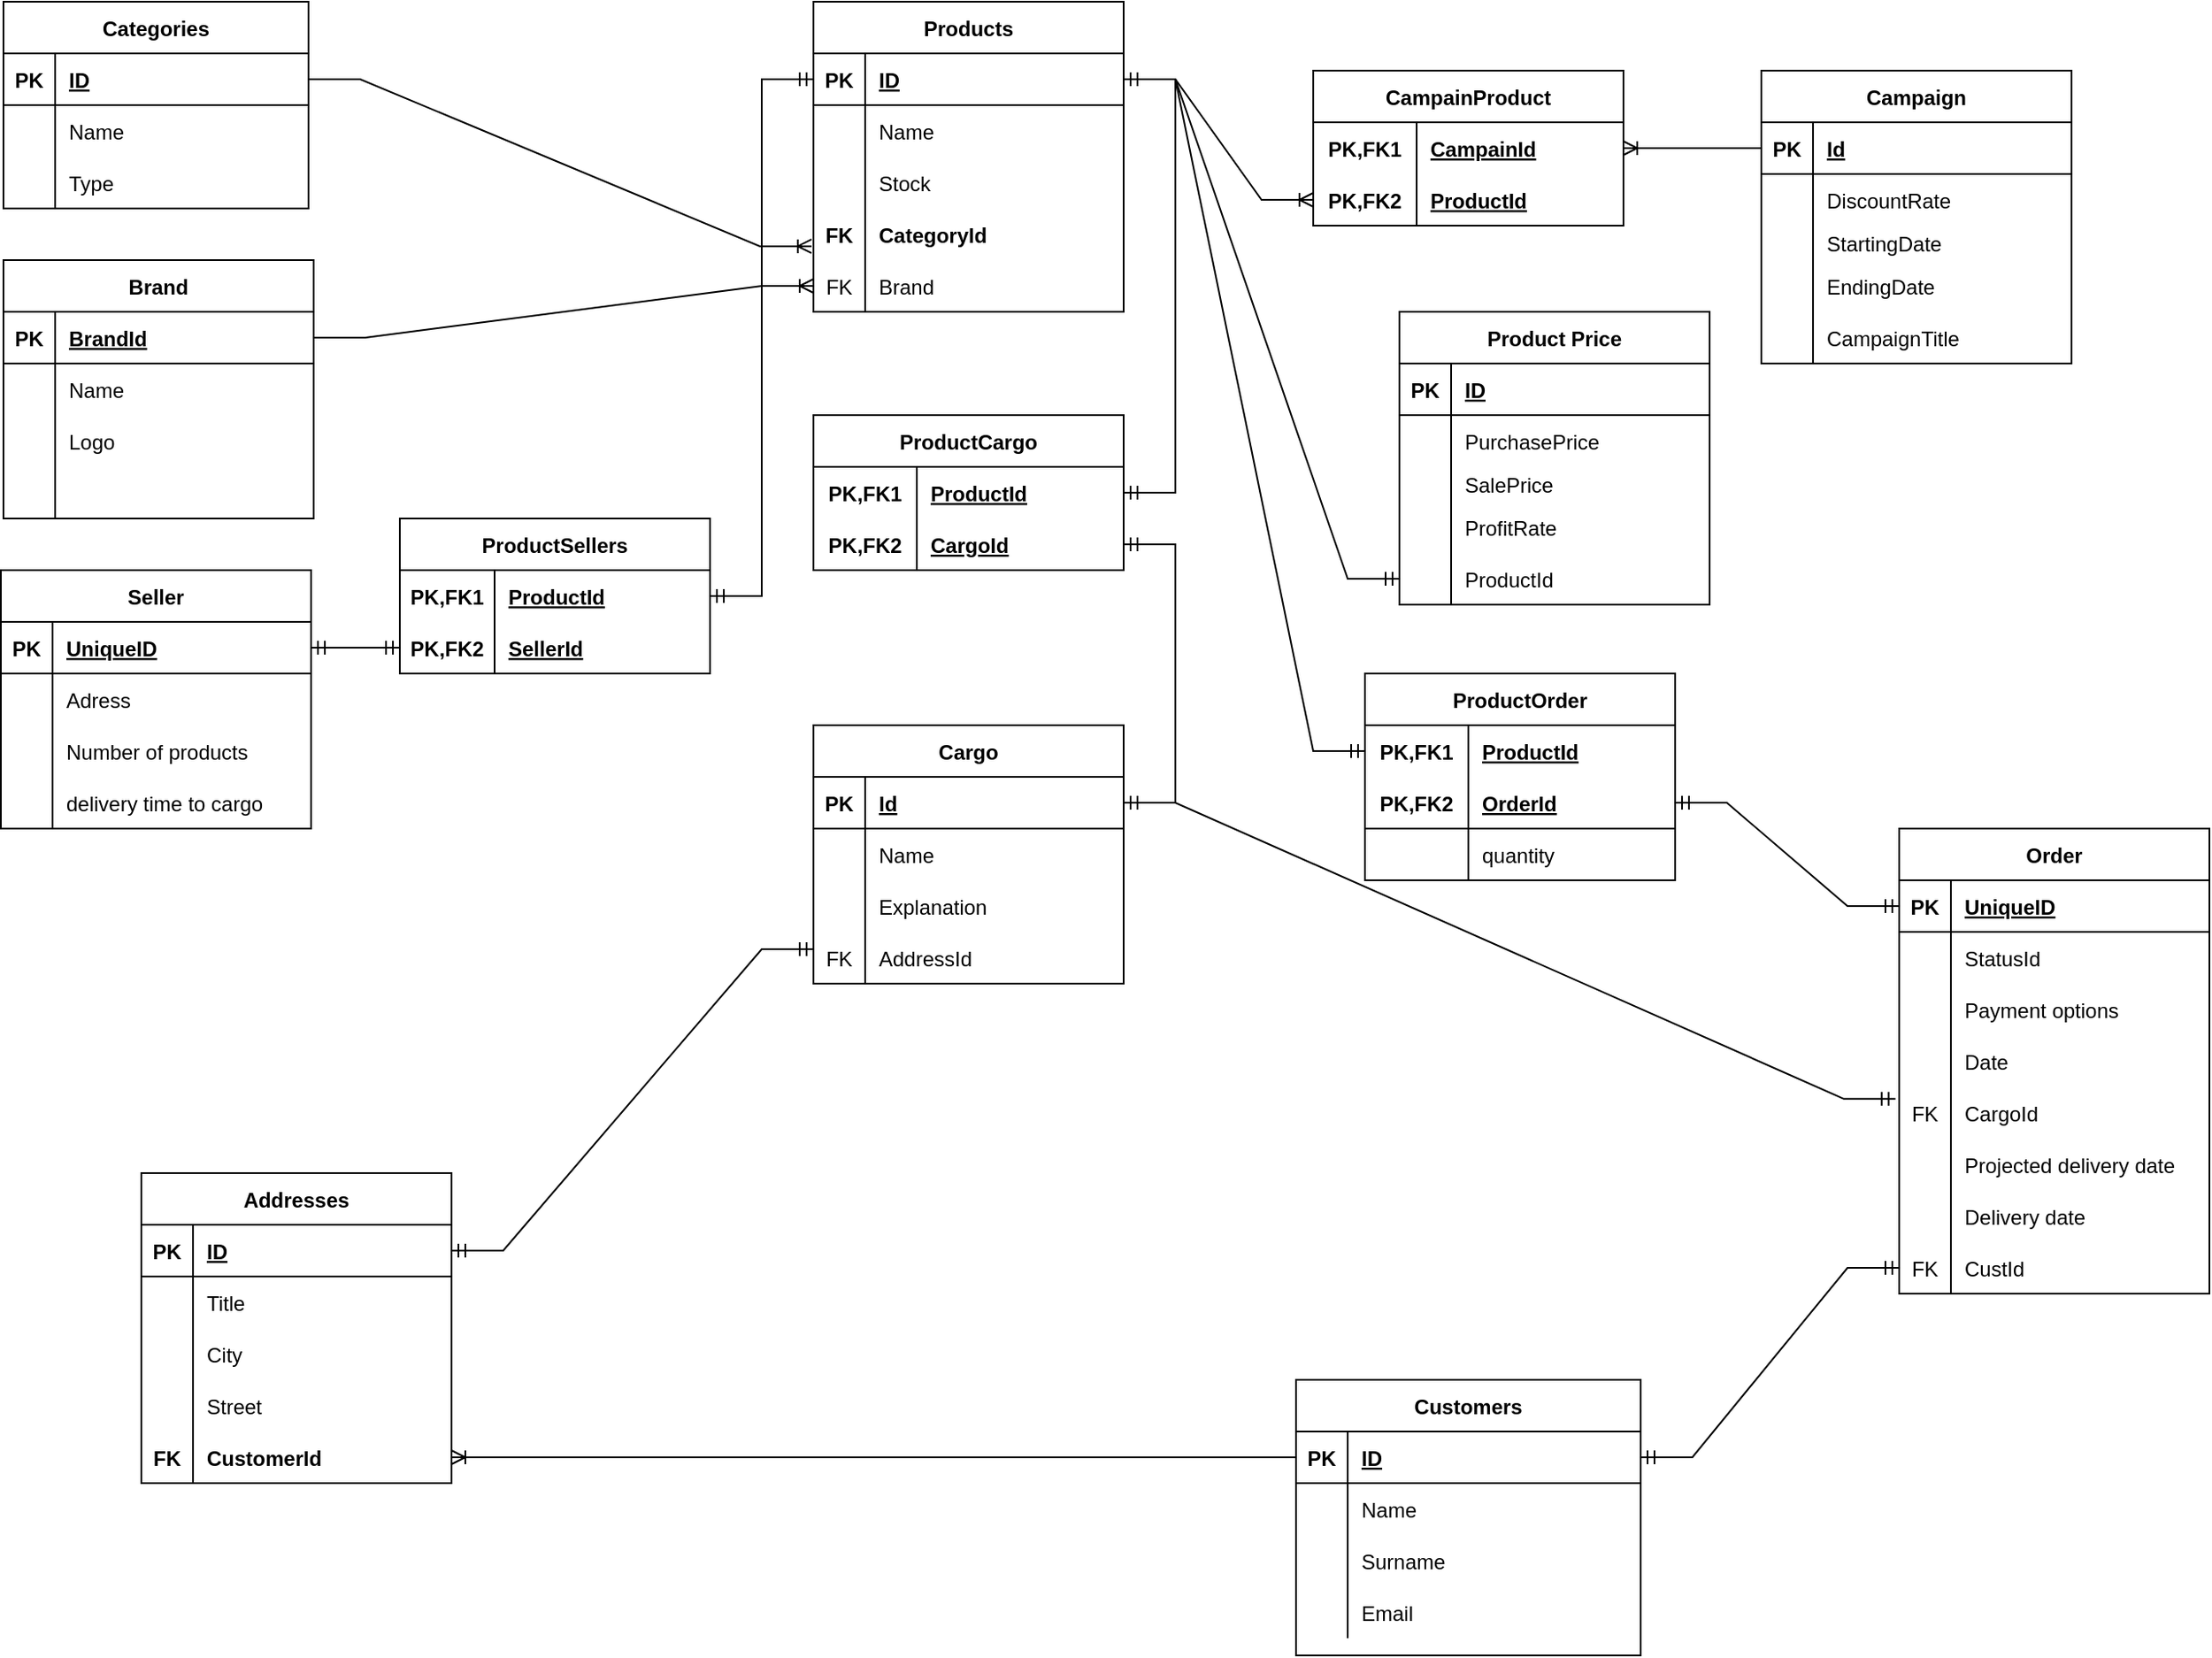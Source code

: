 <mxfile version="20.5.3" type="github"><diagram id="50UtGlf-9F0yK3gHlT_O" name="Sayfa -1"><mxGraphModel dx="1422" dy="737" grid="1" gridSize="10" guides="1" tooltips="1" connect="1" arrows="1" fold="1" page="1" pageScale="1" pageWidth="850" pageHeight="1100" math="0" shadow="0"><root><mxCell id="0"/><mxCell id="1" parent="0"/><mxCell id="qwjlSpGwZ5OzujgwRgiQ-46" value="Products" style="shape=table;startSize=30;container=1;collapsible=1;childLayout=tableLayout;fixedRows=1;rowLines=0;fontStyle=1;align=center;resizeLast=1;" parent="1" vertex="1"><mxGeometry x="510" width="180" height="180" as="geometry"/></mxCell><mxCell id="qwjlSpGwZ5OzujgwRgiQ-47" value="" style="shape=tableRow;horizontal=0;startSize=0;swimlaneHead=0;swimlaneBody=0;fillColor=none;collapsible=0;dropTarget=0;points=[[0,0.5],[1,0.5]];portConstraint=eastwest;top=0;left=0;right=0;bottom=1;" parent="qwjlSpGwZ5OzujgwRgiQ-46" vertex="1"><mxGeometry y="30" width="180" height="30" as="geometry"/></mxCell><mxCell id="qwjlSpGwZ5OzujgwRgiQ-48" value="PK" style="shape=partialRectangle;connectable=0;fillColor=none;top=0;left=0;bottom=0;right=0;fontStyle=1;overflow=hidden;" parent="qwjlSpGwZ5OzujgwRgiQ-47" vertex="1"><mxGeometry width="30" height="30" as="geometry"><mxRectangle width="30" height="30" as="alternateBounds"/></mxGeometry></mxCell><mxCell id="qwjlSpGwZ5OzujgwRgiQ-49" value="ID" style="shape=partialRectangle;connectable=0;fillColor=none;top=0;left=0;bottom=0;right=0;align=left;spacingLeft=6;fontStyle=5;overflow=hidden;" parent="qwjlSpGwZ5OzujgwRgiQ-47" vertex="1"><mxGeometry x="30" width="150" height="30" as="geometry"><mxRectangle width="150" height="30" as="alternateBounds"/></mxGeometry></mxCell><mxCell id="qwjlSpGwZ5OzujgwRgiQ-50" value="" style="shape=tableRow;horizontal=0;startSize=0;swimlaneHead=0;swimlaneBody=0;fillColor=none;collapsible=0;dropTarget=0;points=[[0,0.5],[1,0.5]];portConstraint=eastwest;top=0;left=0;right=0;bottom=0;" parent="qwjlSpGwZ5OzujgwRgiQ-46" vertex="1"><mxGeometry y="60" width="180" height="30" as="geometry"/></mxCell><mxCell id="qwjlSpGwZ5OzujgwRgiQ-51" value="" style="shape=partialRectangle;connectable=0;fillColor=none;top=0;left=0;bottom=0;right=0;editable=1;overflow=hidden;" parent="qwjlSpGwZ5OzujgwRgiQ-50" vertex="1"><mxGeometry width="30" height="30" as="geometry"><mxRectangle width="30" height="30" as="alternateBounds"/></mxGeometry></mxCell><mxCell id="qwjlSpGwZ5OzujgwRgiQ-52" value="Name" style="shape=partialRectangle;connectable=0;fillColor=none;top=0;left=0;bottom=0;right=0;align=left;spacingLeft=6;overflow=hidden;" parent="qwjlSpGwZ5OzujgwRgiQ-50" vertex="1"><mxGeometry x="30" width="150" height="30" as="geometry"><mxRectangle width="150" height="30" as="alternateBounds"/></mxGeometry></mxCell><mxCell id="qwjlSpGwZ5OzujgwRgiQ-56" value="" style="shape=tableRow;horizontal=0;startSize=0;swimlaneHead=0;swimlaneBody=0;fillColor=none;collapsible=0;dropTarget=0;points=[[0,0.5],[1,0.5]];portConstraint=eastwest;top=0;left=0;right=0;bottom=0;" parent="qwjlSpGwZ5OzujgwRgiQ-46" vertex="1"><mxGeometry y="90" width="180" height="30" as="geometry"/></mxCell><mxCell id="qwjlSpGwZ5OzujgwRgiQ-57" value="" style="shape=partialRectangle;connectable=0;fillColor=none;top=0;left=0;bottom=0;right=0;editable=1;overflow=hidden;" parent="qwjlSpGwZ5OzujgwRgiQ-56" vertex="1"><mxGeometry width="30" height="30" as="geometry"><mxRectangle width="30" height="30" as="alternateBounds"/></mxGeometry></mxCell><mxCell id="qwjlSpGwZ5OzujgwRgiQ-58" value="Stock" style="shape=partialRectangle;connectable=0;fillColor=none;top=0;left=0;bottom=0;right=0;align=left;spacingLeft=6;overflow=hidden;" parent="qwjlSpGwZ5OzujgwRgiQ-56" vertex="1"><mxGeometry x="30" width="150" height="30" as="geometry"><mxRectangle width="150" height="30" as="alternateBounds"/></mxGeometry></mxCell><mxCell id="qwjlSpGwZ5OzujgwRgiQ-59" value="" style="shape=tableRow;horizontal=0;startSize=0;swimlaneHead=0;swimlaneBody=0;fillColor=none;collapsible=0;dropTarget=0;points=[[0,0.5],[1,0.5]];portConstraint=eastwest;top=0;left=0;right=0;bottom=0;" parent="qwjlSpGwZ5OzujgwRgiQ-46" vertex="1"><mxGeometry y="120" width="180" height="30" as="geometry"/></mxCell><mxCell id="qwjlSpGwZ5OzujgwRgiQ-60" value="FK" style="shape=partialRectangle;connectable=0;fillColor=none;top=0;left=0;bottom=0;right=0;editable=1;overflow=hidden;fontStyle=1" parent="qwjlSpGwZ5OzujgwRgiQ-59" vertex="1"><mxGeometry width="30" height="30" as="geometry"><mxRectangle width="30" height="30" as="alternateBounds"/></mxGeometry></mxCell><mxCell id="qwjlSpGwZ5OzujgwRgiQ-61" value="CategoryId" style="shape=partialRectangle;connectable=0;fillColor=none;top=0;left=0;bottom=0;right=0;align=left;spacingLeft=6;overflow=hidden;fontStyle=1" parent="qwjlSpGwZ5OzujgwRgiQ-59" vertex="1"><mxGeometry x="30" width="150" height="30" as="geometry"><mxRectangle width="150" height="30" as="alternateBounds"/></mxGeometry></mxCell><mxCell id="qwjlSpGwZ5OzujgwRgiQ-142" value="" style="shape=tableRow;horizontal=0;startSize=0;swimlaneHead=0;swimlaneBody=0;fillColor=none;collapsible=0;dropTarget=0;points=[[0,0.5],[1,0.5]];portConstraint=eastwest;top=0;left=0;right=0;bottom=0;" parent="qwjlSpGwZ5OzujgwRgiQ-46" vertex="1"><mxGeometry y="150" width="180" height="30" as="geometry"/></mxCell><mxCell id="qwjlSpGwZ5OzujgwRgiQ-143" value="FK" style="shape=partialRectangle;connectable=0;fillColor=none;top=0;left=0;bottom=0;right=0;editable=1;overflow=hidden;" parent="qwjlSpGwZ5OzujgwRgiQ-142" vertex="1"><mxGeometry width="30" height="30" as="geometry"><mxRectangle width="30" height="30" as="alternateBounds"/></mxGeometry></mxCell><mxCell id="qwjlSpGwZ5OzujgwRgiQ-144" value="Brand" style="shape=partialRectangle;connectable=0;fillColor=none;top=0;left=0;bottom=0;right=0;align=left;spacingLeft=6;overflow=hidden;" parent="qwjlSpGwZ5OzujgwRgiQ-142" vertex="1"><mxGeometry x="30" width="150" height="30" as="geometry"><mxRectangle width="150" height="30" as="alternateBounds"/></mxGeometry></mxCell><mxCell id="qwjlSpGwZ5OzujgwRgiQ-62" value="Categories" style="shape=table;startSize=30;container=1;collapsible=1;childLayout=tableLayout;fixedRows=1;rowLines=0;fontStyle=1;align=center;resizeLast=1;" parent="1" vertex="1"><mxGeometry x="40" width="177" height="120" as="geometry"/></mxCell><mxCell id="qwjlSpGwZ5OzujgwRgiQ-63" value="" style="shape=tableRow;horizontal=0;startSize=0;swimlaneHead=0;swimlaneBody=0;fillColor=none;collapsible=0;dropTarget=0;points=[[0,0.5],[1,0.5]];portConstraint=eastwest;top=0;left=0;right=0;bottom=1;" parent="qwjlSpGwZ5OzujgwRgiQ-62" vertex="1"><mxGeometry y="30" width="177" height="30" as="geometry"/></mxCell><mxCell id="qwjlSpGwZ5OzujgwRgiQ-64" value="PK" style="shape=partialRectangle;connectable=0;fillColor=none;top=0;left=0;bottom=0;right=0;fontStyle=1;overflow=hidden;" parent="qwjlSpGwZ5OzujgwRgiQ-63" vertex="1"><mxGeometry width="30" height="30" as="geometry"><mxRectangle width="30" height="30" as="alternateBounds"/></mxGeometry></mxCell><mxCell id="qwjlSpGwZ5OzujgwRgiQ-65" value="ID" style="shape=partialRectangle;connectable=0;fillColor=none;top=0;left=0;bottom=0;right=0;align=left;spacingLeft=6;fontStyle=5;overflow=hidden;" parent="qwjlSpGwZ5OzujgwRgiQ-63" vertex="1"><mxGeometry x="30" width="147" height="30" as="geometry"><mxRectangle width="147" height="30" as="alternateBounds"/></mxGeometry></mxCell><mxCell id="qwjlSpGwZ5OzujgwRgiQ-66" value="" style="shape=tableRow;horizontal=0;startSize=0;swimlaneHead=0;swimlaneBody=0;fillColor=none;collapsible=0;dropTarget=0;points=[[0,0.5],[1,0.5]];portConstraint=eastwest;top=0;left=0;right=0;bottom=0;" parent="qwjlSpGwZ5OzujgwRgiQ-62" vertex="1"><mxGeometry y="60" width="177" height="30" as="geometry"/></mxCell><mxCell id="qwjlSpGwZ5OzujgwRgiQ-67" value="" style="shape=partialRectangle;connectable=0;fillColor=none;top=0;left=0;bottom=0;right=0;editable=1;overflow=hidden;" parent="qwjlSpGwZ5OzujgwRgiQ-66" vertex="1"><mxGeometry width="30" height="30" as="geometry"><mxRectangle width="30" height="30" as="alternateBounds"/></mxGeometry></mxCell><mxCell id="qwjlSpGwZ5OzujgwRgiQ-68" value="Name" style="shape=partialRectangle;connectable=0;fillColor=none;top=0;left=0;bottom=0;right=0;align=left;spacingLeft=6;overflow=hidden;" parent="qwjlSpGwZ5OzujgwRgiQ-66" vertex="1"><mxGeometry x="30" width="147" height="30" as="geometry"><mxRectangle width="147" height="30" as="alternateBounds"/></mxGeometry></mxCell><mxCell id="qwjlSpGwZ5OzujgwRgiQ-69" value="" style="shape=tableRow;horizontal=0;startSize=0;swimlaneHead=0;swimlaneBody=0;fillColor=none;collapsible=0;dropTarget=0;points=[[0,0.5],[1,0.5]];portConstraint=eastwest;top=0;left=0;right=0;bottom=0;" parent="qwjlSpGwZ5OzujgwRgiQ-62" vertex="1"><mxGeometry y="90" width="177" height="30" as="geometry"/></mxCell><mxCell id="qwjlSpGwZ5OzujgwRgiQ-70" value="" style="shape=partialRectangle;connectable=0;fillColor=none;top=0;left=0;bottom=0;right=0;editable=1;overflow=hidden;" parent="qwjlSpGwZ5OzujgwRgiQ-69" vertex="1"><mxGeometry width="30" height="30" as="geometry"><mxRectangle width="30" height="30" as="alternateBounds"/></mxGeometry></mxCell><mxCell id="qwjlSpGwZ5OzujgwRgiQ-71" value="Type" style="shape=partialRectangle;connectable=0;fillColor=none;top=0;left=0;bottom=0;right=0;align=left;spacingLeft=6;overflow=hidden;" parent="qwjlSpGwZ5OzujgwRgiQ-69" vertex="1"><mxGeometry x="30" width="147" height="30" as="geometry"><mxRectangle width="147" height="30" as="alternateBounds"/></mxGeometry></mxCell><mxCell id="qwjlSpGwZ5OzujgwRgiQ-76" value="Customers" style="shape=table;startSize=30;container=1;collapsible=1;childLayout=tableLayout;fixedRows=1;rowLines=0;fontStyle=1;align=center;resizeLast=1;" parent="1" vertex="1"><mxGeometry x="790" y="800" width="200" height="160" as="geometry"/></mxCell><mxCell id="qwjlSpGwZ5OzujgwRgiQ-77" value="" style="shape=tableRow;horizontal=0;startSize=0;swimlaneHead=0;swimlaneBody=0;fillColor=none;collapsible=0;dropTarget=0;points=[[0,0.5],[1,0.5]];portConstraint=eastwest;top=0;left=0;right=0;bottom=1;" parent="qwjlSpGwZ5OzujgwRgiQ-76" vertex="1"><mxGeometry y="30" width="200" height="30" as="geometry"/></mxCell><mxCell id="qwjlSpGwZ5OzujgwRgiQ-78" value="PK" style="shape=partialRectangle;connectable=0;fillColor=none;top=0;left=0;bottom=0;right=0;fontStyle=1;overflow=hidden;" parent="qwjlSpGwZ5OzujgwRgiQ-77" vertex="1"><mxGeometry width="30" height="30" as="geometry"><mxRectangle width="30" height="30" as="alternateBounds"/></mxGeometry></mxCell><mxCell id="qwjlSpGwZ5OzujgwRgiQ-79" value="ID" style="shape=partialRectangle;connectable=0;fillColor=none;top=0;left=0;bottom=0;right=0;align=left;spacingLeft=6;fontStyle=5;overflow=hidden;" parent="qwjlSpGwZ5OzujgwRgiQ-77" vertex="1"><mxGeometry x="30" width="170" height="30" as="geometry"><mxRectangle width="170" height="30" as="alternateBounds"/></mxGeometry></mxCell><mxCell id="qwjlSpGwZ5OzujgwRgiQ-80" value="" style="shape=tableRow;horizontal=0;startSize=0;swimlaneHead=0;swimlaneBody=0;fillColor=none;collapsible=0;dropTarget=0;points=[[0,0.5],[1,0.5]];portConstraint=eastwest;top=0;left=0;right=0;bottom=0;" parent="qwjlSpGwZ5OzujgwRgiQ-76" vertex="1"><mxGeometry y="60" width="200" height="30" as="geometry"/></mxCell><mxCell id="qwjlSpGwZ5OzujgwRgiQ-81" value="" style="shape=partialRectangle;connectable=0;fillColor=none;top=0;left=0;bottom=0;right=0;editable=1;overflow=hidden;" parent="qwjlSpGwZ5OzujgwRgiQ-80" vertex="1"><mxGeometry width="30" height="30" as="geometry"><mxRectangle width="30" height="30" as="alternateBounds"/></mxGeometry></mxCell><mxCell id="qwjlSpGwZ5OzujgwRgiQ-82" value="Name" style="shape=partialRectangle;connectable=0;fillColor=none;top=0;left=0;bottom=0;right=0;align=left;spacingLeft=6;overflow=hidden;" parent="qwjlSpGwZ5OzujgwRgiQ-80" vertex="1"><mxGeometry x="30" width="170" height="30" as="geometry"><mxRectangle width="170" height="30" as="alternateBounds"/></mxGeometry></mxCell><mxCell id="qwjlSpGwZ5OzujgwRgiQ-83" value="" style="shape=tableRow;horizontal=0;startSize=0;swimlaneHead=0;swimlaneBody=0;fillColor=none;collapsible=0;dropTarget=0;points=[[0,0.5],[1,0.5]];portConstraint=eastwest;top=0;left=0;right=0;bottom=0;" parent="qwjlSpGwZ5OzujgwRgiQ-76" vertex="1"><mxGeometry y="90" width="200" height="30" as="geometry"/></mxCell><mxCell id="qwjlSpGwZ5OzujgwRgiQ-84" value="" style="shape=partialRectangle;connectable=0;fillColor=none;top=0;left=0;bottom=0;right=0;editable=1;overflow=hidden;" parent="qwjlSpGwZ5OzujgwRgiQ-83" vertex="1"><mxGeometry width="30" height="30" as="geometry"><mxRectangle width="30" height="30" as="alternateBounds"/></mxGeometry></mxCell><mxCell id="qwjlSpGwZ5OzujgwRgiQ-85" value="Surname" style="shape=partialRectangle;connectable=0;fillColor=none;top=0;left=0;bottom=0;right=0;align=left;spacingLeft=6;overflow=hidden;" parent="qwjlSpGwZ5OzujgwRgiQ-83" vertex="1"><mxGeometry x="30" width="170" height="30" as="geometry"><mxRectangle width="170" height="30" as="alternateBounds"/></mxGeometry></mxCell><mxCell id="qwjlSpGwZ5OzujgwRgiQ-86" value="" style="shape=tableRow;horizontal=0;startSize=0;swimlaneHead=0;swimlaneBody=0;fillColor=none;collapsible=0;dropTarget=0;points=[[0,0.5],[1,0.5]];portConstraint=eastwest;top=0;left=0;right=0;bottom=0;" parent="qwjlSpGwZ5OzujgwRgiQ-76" vertex="1"><mxGeometry y="120" width="200" height="30" as="geometry"/></mxCell><mxCell id="qwjlSpGwZ5OzujgwRgiQ-87" value="" style="shape=partialRectangle;connectable=0;fillColor=none;top=0;left=0;bottom=0;right=0;editable=1;overflow=hidden;" parent="qwjlSpGwZ5OzujgwRgiQ-86" vertex="1"><mxGeometry width="30" height="30" as="geometry"><mxRectangle width="30" height="30" as="alternateBounds"/></mxGeometry></mxCell><mxCell id="qwjlSpGwZ5OzujgwRgiQ-88" value="Email" style="shape=partialRectangle;connectable=0;fillColor=none;top=0;left=0;bottom=0;right=0;align=left;spacingLeft=6;overflow=hidden;" parent="qwjlSpGwZ5OzujgwRgiQ-86" vertex="1"><mxGeometry x="30" width="170" height="30" as="geometry"><mxRectangle width="170" height="30" as="alternateBounds"/></mxGeometry></mxCell><mxCell id="qwjlSpGwZ5OzujgwRgiQ-89" value="Addresses" style="shape=table;startSize=30;container=1;collapsible=1;childLayout=tableLayout;fixedRows=1;rowLines=0;fontStyle=1;align=center;resizeLast=1;" parent="1" vertex="1"><mxGeometry x="120" y="680" width="180" height="180" as="geometry"/></mxCell><mxCell id="qwjlSpGwZ5OzujgwRgiQ-90" value="" style="shape=tableRow;horizontal=0;startSize=0;swimlaneHead=0;swimlaneBody=0;fillColor=none;collapsible=0;dropTarget=0;points=[[0,0.5],[1,0.5]];portConstraint=eastwest;top=0;left=0;right=0;bottom=1;" parent="qwjlSpGwZ5OzujgwRgiQ-89" vertex="1"><mxGeometry y="30" width="180" height="30" as="geometry"/></mxCell><mxCell id="qwjlSpGwZ5OzujgwRgiQ-91" value="PK" style="shape=partialRectangle;connectable=0;fillColor=none;top=0;left=0;bottom=0;right=0;fontStyle=1;overflow=hidden;" parent="qwjlSpGwZ5OzujgwRgiQ-90" vertex="1"><mxGeometry width="30" height="30" as="geometry"><mxRectangle width="30" height="30" as="alternateBounds"/></mxGeometry></mxCell><mxCell id="qwjlSpGwZ5OzujgwRgiQ-92" value="ID" style="shape=partialRectangle;connectable=0;fillColor=none;top=0;left=0;bottom=0;right=0;align=left;spacingLeft=6;fontStyle=5;overflow=hidden;" parent="qwjlSpGwZ5OzujgwRgiQ-90" vertex="1"><mxGeometry x="30" width="150" height="30" as="geometry"><mxRectangle width="150" height="30" as="alternateBounds"/></mxGeometry></mxCell><mxCell id="qwjlSpGwZ5OzujgwRgiQ-93" value="" style="shape=tableRow;horizontal=0;startSize=0;swimlaneHead=0;swimlaneBody=0;fillColor=none;collapsible=0;dropTarget=0;points=[[0,0.5],[1,0.5]];portConstraint=eastwest;top=0;left=0;right=0;bottom=0;" parent="qwjlSpGwZ5OzujgwRgiQ-89" vertex="1"><mxGeometry y="60" width="180" height="30" as="geometry"/></mxCell><mxCell id="qwjlSpGwZ5OzujgwRgiQ-94" value="" style="shape=partialRectangle;connectable=0;fillColor=none;top=0;left=0;bottom=0;right=0;editable=1;overflow=hidden;" parent="qwjlSpGwZ5OzujgwRgiQ-93" vertex="1"><mxGeometry width="30" height="30" as="geometry"><mxRectangle width="30" height="30" as="alternateBounds"/></mxGeometry></mxCell><mxCell id="qwjlSpGwZ5OzujgwRgiQ-95" value="Title" style="shape=partialRectangle;connectable=0;fillColor=none;top=0;left=0;bottom=0;right=0;align=left;spacingLeft=6;overflow=hidden;" parent="qwjlSpGwZ5OzujgwRgiQ-93" vertex="1"><mxGeometry x="30" width="150" height="30" as="geometry"><mxRectangle width="150" height="30" as="alternateBounds"/></mxGeometry></mxCell><mxCell id="qwjlSpGwZ5OzujgwRgiQ-96" value="" style="shape=tableRow;horizontal=0;startSize=0;swimlaneHead=0;swimlaneBody=0;fillColor=none;collapsible=0;dropTarget=0;points=[[0,0.5],[1,0.5]];portConstraint=eastwest;top=0;left=0;right=0;bottom=0;" parent="qwjlSpGwZ5OzujgwRgiQ-89" vertex="1"><mxGeometry y="90" width="180" height="30" as="geometry"/></mxCell><mxCell id="qwjlSpGwZ5OzujgwRgiQ-97" value="" style="shape=partialRectangle;connectable=0;fillColor=none;top=0;left=0;bottom=0;right=0;editable=1;overflow=hidden;" parent="qwjlSpGwZ5OzujgwRgiQ-96" vertex="1"><mxGeometry width="30" height="30" as="geometry"><mxRectangle width="30" height="30" as="alternateBounds"/></mxGeometry></mxCell><mxCell id="qwjlSpGwZ5OzujgwRgiQ-98" value="City" style="shape=partialRectangle;connectable=0;fillColor=none;top=0;left=0;bottom=0;right=0;align=left;spacingLeft=6;overflow=hidden;" parent="qwjlSpGwZ5OzujgwRgiQ-96" vertex="1"><mxGeometry x="30" width="150" height="30" as="geometry"><mxRectangle width="150" height="30" as="alternateBounds"/></mxGeometry></mxCell><mxCell id="qwjlSpGwZ5OzujgwRgiQ-99" value="" style="shape=tableRow;horizontal=0;startSize=0;swimlaneHead=0;swimlaneBody=0;fillColor=none;collapsible=0;dropTarget=0;points=[[0,0.5],[1,0.5]];portConstraint=eastwest;top=0;left=0;right=0;bottom=0;" parent="qwjlSpGwZ5OzujgwRgiQ-89" vertex="1"><mxGeometry y="120" width="180" height="30" as="geometry"/></mxCell><mxCell id="qwjlSpGwZ5OzujgwRgiQ-100" value="" style="shape=partialRectangle;connectable=0;fillColor=none;top=0;left=0;bottom=0;right=0;editable=1;overflow=hidden;" parent="qwjlSpGwZ5OzujgwRgiQ-99" vertex="1"><mxGeometry width="30" height="30" as="geometry"><mxRectangle width="30" height="30" as="alternateBounds"/></mxGeometry></mxCell><mxCell id="qwjlSpGwZ5OzujgwRgiQ-101" value="Street" style="shape=partialRectangle;connectable=0;fillColor=none;top=0;left=0;bottom=0;right=0;align=left;spacingLeft=6;overflow=hidden;" parent="qwjlSpGwZ5OzujgwRgiQ-99" vertex="1"><mxGeometry x="30" width="150" height="30" as="geometry"><mxRectangle width="150" height="30" as="alternateBounds"/></mxGeometry></mxCell><mxCell id="qwjlSpGwZ5OzujgwRgiQ-102" value="" style="shape=tableRow;horizontal=0;startSize=0;swimlaneHead=0;swimlaneBody=0;fillColor=none;collapsible=0;dropTarget=0;points=[[0,0.5],[1,0.5]];portConstraint=eastwest;top=0;left=0;right=0;bottom=0;" parent="qwjlSpGwZ5OzujgwRgiQ-89" vertex="1"><mxGeometry y="150" width="180" height="30" as="geometry"/></mxCell><mxCell id="qwjlSpGwZ5OzujgwRgiQ-103" value="FK" style="shape=partialRectangle;connectable=0;fillColor=none;top=0;left=0;bottom=0;right=0;editable=1;overflow=hidden;fontStyle=1" parent="qwjlSpGwZ5OzujgwRgiQ-102" vertex="1"><mxGeometry width="30" height="30" as="geometry"><mxRectangle width="30" height="30" as="alternateBounds"/></mxGeometry></mxCell><mxCell id="qwjlSpGwZ5OzujgwRgiQ-104" value="CustomerId" style="shape=partialRectangle;connectable=0;fillColor=none;top=0;left=0;bottom=0;right=0;align=left;spacingLeft=6;overflow=hidden;fontStyle=1" parent="qwjlSpGwZ5OzujgwRgiQ-102" vertex="1"><mxGeometry x="30" width="150" height="30" as="geometry"><mxRectangle width="150" height="30" as="alternateBounds"/></mxGeometry></mxCell><mxCell id="qwjlSpGwZ5OzujgwRgiQ-119" value="ProductSellers" style="shape=table;startSize=30;container=1;collapsible=1;childLayout=tableLayout;fixedRows=1;rowLines=0;fontStyle=1;align=center;resizeLast=1;" parent="1" vertex="1"><mxGeometry x="270" y="300" width="180" height="90" as="geometry"/></mxCell><mxCell id="qwjlSpGwZ5OzujgwRgiQ-120" value="" style="shape=tableRow;horizontal=0;startSize=0;swimlaneHead=0;swimlaneBody=0;fillColor=none;collapsible=0;dropTarget=0;points=[[0,0.5],[1,0.5]];portConstraint=eastwest;top=0;left=0;right=0;bottom=0;" parent="qwjlSpGwZ5OzujgwRgiQ-119" vertex="1"><mxGeometry y="30" width="180" height="30" as="geometry"/></mxCell><mxCell id="qwjlSpGwZ5OzujgwRgiQ-121" value="PK,FK1" style="shape=partialRectangle;connectable=0;fillColor=none;top=0;left=0;bottom=0;right=0;fontStyle=1;overflow=hidden;" parent="qwjlSpGwZ5OzujgwRgiQ-120" vertex="1"><mxGeometry width="55" height="30" as="geometry"><mxRectangle width="55" height="30" as="alternateBounds"/></mxGeometry></mxCell><mxCell id="qwjlSpGwZ5OzujgwRgiQ-122" value="ProductId" style="shape=partialRectangle;connectable=0;fillColor=none;top=0;left=0;bottom=0;right=0;align=left;spacingLeft=6;fontStyle=5;overflow=hidden;" parent="qwjlSpGwZ5OzujgwRgiQ-120" vertex="1"><mxGeometry x="55" width="125" height="30" as="geometry"><mxRectangle width="125" height="30" as="alternateBounds"/></mxGeometry></mxCell><mxCell id="qwjlSpGwZ5OzujgwRgiQ-123" value="" style="shape=tableRow;horizontal=0;startSize=0;swimlaneHead=0;swimlaneBody=0;fillColor=none;collapsible=0;dropTarget=0;points=[[0,0.5],[1,0.5]];portConstraint=eastwest;top=0;left=0;right=0;bottom=1;" parent="qwjlSpGwZ5OzujgwRgiQ-119" vertex="1"><mxGeometry y="60" width="180" height="30" as="geometry"/></mxCell><mxCell id="qwjlSpGwZ5OzujgwRgiQ-124" value="PK,FK2" style="shape=partialRectangle;connectable=0;fillColor=none;top=0;left=0;bottom=0;right=0;fontStyle=1;overflow=hidden;" parent="qwjlSpGwZ5OzujgwRgiQ-123" vertex="1"><mxGeometry width="55" height="30" as="geometry"><mxRectangle width="55" height="30" as="alternateBounds"/></mxGeometry></mxCell><mxCell id="qwjlSpGwZ5OzujgwRgiQ-125" value="SellerId" style="shape=partialRectangle;connectable=0;fillColor=none;top=0;left=0;bottom=0;right=0;align=left;spacingLeft=6;fontStyle=5;overflow=hidden;" parent="qwjlSpGwZ5OzujgwRgiQ-123" vertex="1"><mxGeometry x="55" width="125" height="30" as="geometry"><mxRectangle width="125" height="30" as="alternateBounds"/></mxGeometry></mxCell><mxCell id="qwjlSpGwZ5OzujgwRgiQ-128" value="Brand" style="shape=table;startSize=30;container=1;collapsible=1;childLayout=tableLayout;fixedRows=1;rowLines=0;fontStyle=1;align=center;resizeLast=1;" parent="1" vertex="1"><mxGeometry x="40" y="150" width="180" height="150" as="geometry"/></mxCell><mxCell id="qwjlSpGwZ5OzujgwRgiQ-129" value="" style="shape=tableRow;horizontal=0;startSize=0;swimlaneHead=0;swimlaneBody=0;fillColor=none;collapsible=0;dropTarget=0;points=[[0,0.5],[1,0.5]];portConstraint=eastwest;top=0;left=0;right=0;bottom=1;" parent="qwjlSpGwZ5OzujgwRgiQ-128" vertex="1"><mxGeometry y="30" width="180" height="30" as="geometry"/></mxCell><mxCell id="qwjlSpGwZ5OzujgwRgiQ-130" value="PK" style="shape=partialRectangle;connectable=0;fillColor=none;top=0;left=0;bottom=0;right=0;fontStyle=1;overflow=hidden;" parent="qwjlSpGwZ5OzujgwRgiQ-129" vertex="1"><mxGeometry width="30" height="30" as="geometry"><mxRectangle width="30" height="30" as="alternateBounds"/></mxGeometry></mxCell><mxCell id="qwjlSpGwZ5OzujgwRgiQ-131" value="BrandId" style="shape=partialRectangle;connectable=0;fillColor=none;top=0;left=0;bottom=0;right=0;align=left;spacingLeft=6;fontStyle=5;overflow=hidden;" parent="qwjlSpGwZ5OzujgwRgiQ-129" vertex="1"><mxGeometry x="30" width="150" height="30" as="geometry"><mxRectangle width="150" height="30" as="alternateBounds"/></mxGeometry></mxCell><mxCell id="qwjlSpGwZ5OzujgwRgiQ-132" value="" style="shape=tableRow;horizontal=0;startSize=0;swimlaneHead=0;swimlaneBody=0;fillColor=none;collapsible=0;dropTarget=0;points=[[0,0.5],[1,0.5]];portConstraint=eastwest;top=0;left=0;right=0;bottom=0;" parent="qwjlSpGwZ5OzujgwRgiQ-128" vertex="1"><mxGeometry y="60" width="180" height="30" as="geometry"/></mxCell><mxCell id="qwjlSpGwZ5OzujgwRgiQ-133" value="" style="shape=partialRectangle;connectable=0;fillColor=none;top=0;left=0;bottom=0;right=0;editable=1;overflow=hidden;" parent="qwjlSpGwZ5OzujgwRgiQ-132" vertex="1"><mxGeometry width="30" height="30" as="geometry"><mxRectangle width="30" height="30" as="alternateBounds"/></mxGeometry></mxCell><mxCell id="qwjlSpGwZ5OzujgwRgiQ-134" value="Name" style="shape=partialRectangle;connectable=0;fillColor=none;top=0;left=0;bottom=0;right=0;align=left;spacingLeft=6;overflow=hidden;" parent="qwjlSpGwZ5OzujgwRgiQ-132" vertex="1"><mxGeometry x="30" width="150" height="30" as="geometry"><mxRectangle width="150" height="30" as="alternateBounds"/></mxGeometry></mxCell><mxCell id="qwjlSpGwZ5OzujgwRgiQ-135" value="" style="shape=tableRow;horizontal=0;startSize=0;swimlaneHead=0;swimlaneBody=0;fillColor=none;collapsible=0;dropTarget=0;points=[[0,0.5],[1,0.5]];portConstraint=eastwest;top=0;left=0;right=0;bottom=0;" parent="qwjlSpGwZ5OzujgwRgiQ-128" vertex="1"><mxGeometry y="90" width="180" height="30" as="geometry"/></mxCell><mxCell id="qwjlSpGwZ5OzujgwRgiQ-136" value="" style="shape=partialRectangle;connectable=0;fillColor=none;top=0;left=0;bottom=0;right=0;editable=1;overflow=hidden;" parent="qwjlSpGwZ5OzujgwRgiQ-135" vertex="1"><mxGeometry width="30" height="30" as="geometry"><mxRectangle width="30" height="30" as="alternateBounds"/></mxGeometry></mxCell><mxCell id="qwjlSpGwZ5OzujgwRgiQ-137" value="Logo" style="shape=partialRectangle;connectable=0;fillColor=none;top=0;left=0;bottom=0;right=0;align=left;spacingLeft=6;overflow=hidden;" parent="qwjlSpGwZ5OzujgwRgiQ-135" vertex="1"><mxGeometry x="30" width="150" height="30" as="geometry"><mxRectangle width="150" height="30" as="alternateBounds"/></mxGeometry></mxCell><mxCell id="qwjlSpGwZ5OzujgwRgiQ-138" value="" style="shape=tableRow;horizontal=0;startSize=0;swimlaneHead=0;swimlaneBody=0;fillColor=none;collapsible=0;dropTarget=0;points=[[0,0.5],[1,0.5]];portConstraint=eastwest;top=0;left=0;right=0;bottom=0;" parent="qwjlSpGwZ5OzujgwRgiQ-128" vertex="1"><mxGeometry y="120" width="180" height="30" as="geometry"/></mxCell><mxCell id="qwjlSpGwZ5OzujgwRgiQ-139" value="" style="shape=partialRectangle;connectable=0;fillColor=none;top=0;left=0;bottom=0;right=0;editable=1;overflow=hidden;" parent="qwjlSpGwZ5OzujgwRgiQ-138" vertex="1"><mxGeometry width="30" height="30" as="geometry"><mxRectangle width="30" height="30" as="alternateBounds"/></mxGeometry></mxCell><mxCell id="qwjlSpGwZ5OzujgwRgiQ-140" value="" style="shape=partialRectangle;connectable=0;fillColor=none;top=0;left=0;bottom=0;right=0;align=left;spacingLeft=6;overflow=hidden;" parent="qwjlSpGwZ5OzujgwRgiQ-138" vertex="1"><mxGeometry x="30" width="150" height="30" as="geometry"><mxRectangle width="150" height="30" as="alternateBounds"/></mxGeometry></mxCell><mxCell id="qwjlSpGwZ5OzujgwRgiQ-141" value="" style="edgeStyle=entityRelationEdgeStyle;fontSize=12;html=1;endArrow=ERoneToMany;rounded=0;entryX=-0.006;entryY=0.733;entryDx=0;entryDy=0;entryPerimeter=0;" parent="1" source="qwjlSpGwZ5OzujgwRgiQ-63" target="qwjlSpGwZ5OzujgwRgiQ-59" edge="1"><mxGeometry width="100" height="100" relative="1" as="geometry"><mxPoint x="425" y="50" as="sourcePoint"/><mxPoint x="525" y="-50" as="targetPoint"/></mxGeometry></mxCell><mxCell id="qwjlSpGwZ5OzujgwRgiQ-146" value="Campaign" style="shape=table;startSize=30;container=1;collapsible=1;childLayout=tableLayout;fixedRows=1;rowLines=0;fontStyle=1;align=center;resizeLast=1;" parent="1" vertex="1"><mxGeometry x="1060" y="40" width="180" height="170" as="geometry"/></mxCell><mxCell id="qwjlSpGwZ5OzujgwRgiQ-147" value="" style="shape=tableRow;horizontal=0;startSize=0;swimlaneHead=0;swimlaneBody=0;fillColor=none;collapsible=0;dropTarget=0;points=[[0,0.5],[1,0.5]];portConstraint=eastwest;top=0;left=0;right=0;bottom=1;" parent="qwjlSpGwZ5OzujgwRgiQ-146" vertex="1"><mxGeometry y="30" width="180" height="30" as="geometry"/></mxCell><mxCell id="qwjlSpGwZ5OzujgwRgiQ-148" value="PK" style="shape=partialRectangle;connectable=0;fillColor=none;top=0;left=0;bottom=0;right=0;fontStyle=1;overflow=hidden;" parent="qwjlSpGwZ5OzujgwRgiQ-147" vertex="1"><mxGeometry width="30" height="30" as="geometry"><mxRectangle width="30" height="30" as="alternateBounds"/></mxGeometry></mxCell><mxCell id="qwjlSpGwZ5OzujgwRgiQ-149" value="Id" style="shape=partialRectangle;connectable=0;fillColor=none;top=0;left=0;bottom=0;right=0;align=left;spacingLeft=6;fontStyle=5;overflow=hidden;" parent="qwjlSpGwZ5OzujgwRgiQ-147" vertex="1"><mxGeometry x="30" width="150" height="30" as="geometry"><mxRectangle width="150" height="30" as="alternateBounds"/></mxGeometry></mxCell><mxCell id="qwjlSpGwZ5OzujgwRgiQ-153" value="" style="shape=tableRow;horizontal=0;startSize=0;swimlaneHead=0;swimlaneBody=0;fillColor=none;collapsible=0;dropTarget=0;points=[[0,0.5],[1,0.5]];portConstraint=eastwest;top=0;left=0;right=0;bottom=0;" parent="qwjlSpGwZ5OzujgwRgiQ-146" vertex="1"><mxGeometry y="60" width="180" height="30" as="geometry"/></mxCell><mxCell id="qwjlSpGwZ5OzujgwRgiQ-154" value="" style="shape=partialRectangle;connectable=0;fillColor=none;top=0;left=0;bottom=0;right=0;editable=1;overflow=hidden;" parent="qwjlSpGwZ5OzujgwRgiQ-153" vertex="1"><mxGeometry width="30" height="30" as="geometry"><mxRectangle width="30" height="30" as="alternateBounds"/></mxGeometry></mxCell><mxCell id="qwjlSpGwZ5OzujgwRgiQ-155" value="DiscountRate" style="shape=partialRectangle;connectable=0;fillColor=none;top=0;left=0;bottom=0;right=0;align=left;spacingLeft=6;overflow=hidden;" parent="qwjlSpGwZ5OzujgwRgiQ-153" vertex="1"><mxGeometry x="30" width="150" height="30" as="geometry"><mxRectangle width="150" height="30" as="alternateBounds"/></mxGeometry></mxCell><mxCell id="qwjlSpGwZ5OzujgwRgiQ-156" value="" style="shape=tableRow;horizontal=0;startSize=0;swimlaneHead=0;swimlaneBody=0;fillColor=none;collapsible=0;dropTarget=0;points=[[0,0.5],[1,0.5]];portConstraint=eastwest;top=0;left=0;right=0;bottom=0;" parent="qwjlSpGwZ5OzujgwRgiQ-146" vertex="1"><mxGeometry y="90" width="180" height="20" as="geometry"/></mxCell><mxCell id="qwjlSpGwZ5OzujgwRgiQ-157" value="" style="shape=partialRectangle;connectable=0;fillColor=none;top=0;left=0;bottom=0;right=0;editable=1;overflow=hidden;" parent="qwjlSpGwZ5OzujgwRgiQ-156" vertex="1"><mxGeometry width="30" height="20" as="geometry"><mxRectangle width="30" height="20" as="alternateBounds"/></mxGeometry></mxCell><mxCell id="qwjlSpGwZ5OzujgwRgiQ-158" value="StartingDate" style="shape=partialRectangle;connectable=0;fillColor=none;top=0;left=0;bottom=0;right=0;align=left;spacingLeft=6;overflow=hidden;" parent="qwjlSpGwZ5OzujgwRgiQ-156" vertex="1"><mxGeometry x="30" width="150" height="20" as="geometry"><mxRectangle width="150" height="20" as="alternateBounds"/></mxGeometry></mxCell><mxCell id="qwjlSpGwZ5OzujgwRgiQ-160" value="" style="shape=tableRow;horizontal=0;startSize=0;swimlaneHead=0;swimlaneBody=0;fillColor=none;collapsible=0;dropTarget=0;points=[[0,0.5],[1,0.5]];portConstraint=eastwest;top=0;left=0;right=0;bottom=0;" parent="qwjlSpGwZ5OzujgwRgiQ-146" vertex="1"><mxGeometry y="110" width="180" height="30" as="geometry"/></mxCell><mxCell id="qwjlSpGwZ5OzujgwRgiQ-161" value="" style="shape=partialRectangle;connectable=0;fillColor=none;top=0;left=0;bottom=0;right=0;editable=1;overflow=hidden;" parent="qwjlSpGwZ5OzujgwRgiQ-160" vertex="1"><mxGeometry width="30" height="30" as="geometry"><mxRectangle width="30" height="30" as="alternateBounds"/></mxGeometry></mxCell><mxCell id="qwjlSpGwZ5OzujgwRgiQ-162" value="EndingDate" style="shape=partialRectangle;connectable=0;fillColor=none;top=0;left=0;bottom=0;right=0;align=left;spacingLeft=6;overflow=hidden;" parent="qwjlSpGwZ5OzujgwRgiQ-160" vertex="1"><mxGeometry x="30" width="150" height="30" as="geometry"><mxRectangle width="150" height="30" as="alternateBounds"/></mxGeometry></mxCell><mxCell id="qwjlSpGwZ5OzujgwRgiQ-163" value="" style="shape=tableRow;horizontal=0;startSize=0;swimlaneHead=0;swimlaneBody=0;fillColor=none;collapsible=0;dropTarget=0;points=[[0,0.5],[1,0.5]];portConstraint=eastwest;top=0;left=0;right=0;bottom=0;" parent="qwjlSpGwZ5OzujgwRgiQ-146" vertex="1"><mxGeometry y="140" width="180" height="30" as="geometry"/></mxCell><mxCell id="qwjlSpGwZ5OzujgwRgiQ-164" value="" style="shape=partialRectangle;connectable=0;fillColor=none;top=0;left=0;bottom=0;right=0;editable=1;overflow=hidden;" parent="qwjlSpGwZ5OzujgwRgiQ-163" vertex="1"><mxGeometry width="30" height="30" as="geometry"><mxRectangle width="30" height="30" as="alternateBounds"/></mxGeometry></mxCell><mxCell id="qwjlSpGwZ5OzujgwRgiQ-165" value="CampaignTitle" style="shape=partialRectangle;connectable=0;fillColor=none;top=0;left=0;bottom=0;right=0;align=left;spacingLeft=6;overflow=hidden;" parent="qwjlSpGwZ5OzujgwRgiQ-163" vertex="1"><mxGeometry x="30" width="150" height="30" as="geometry"><mxRectangle width="150" height="30" as="alternateBounds"/></mxGeometry></mxCell><mxCell id="qwjlSpGwZ5OzujgwRgiQ-159" value="" style="edgeStyle=entityRelationEdgeStyle;fontSize=12;html=1;endArrow=ERoneToMany;rounded=0;entryX=0;entryY=0.5;entryDx=0;entryDy=0;" parent="1" source="qwjlSpGwZ5OzujgwRgiQ-129" target="qwjlSpGwZ5OzujgwRgiQ-142" edge="1"><mxGeometry width="100" height="100" relative="1" as="geometry"><mxPoint x="220" y="195" as="sourcePoint"/><mxPoint x="779" y="190" as="targetPoint"/></mxGeometry></mxCell><mxCell id="qwjlSpGwZ5OzujgwRgiQ-166" value="Product Price" style="shape=table;startSize=30;container=1;collapsible=1;childLayout=tableLayout;fixedRows=1;rowLines=0;fontStyle=1;align=center;resizeLast=1;" parent="1" vertex="1"><mxGeometry x="850" y="180" width="180" height="170" as="geometry"/></mxCell><mxCell id="qwjlSpGwZ5OzujgwRgiQ-167" value="" style="shape=tableRow;horizontal=0;startSize=0;swimlaneHead=0;swimlaneBody=0;fillColor=none;collapsible=0;dropTarget=0;points=[[0,0.5],[1,0.5]];portConstraint=eastwest;top=0;left=0;right=0;bottom=1;" parent="qwjlSpGwZ5OzujgwRgiQ-166" vertex="1"><mxGeometry y="30" width="180" height="30" as="geometry"/></mxCell><mxCell id="qwjlSpGwZ5OzujgwRgiQ-168" value="PK" style="shape=partialRectangle;connectable=0;fillColor=none;top=0;left=0;bottom=0;right=0;fontStyle=1;overflow=hidden;" parent="qwjlSpGwZ5OzujgwRgiQ-167" vertex="1"><mxGeometry width="30" height="30" as="geometry"><mxRectangle width="30" height="30" as="alternateBounds"/></mxGeometry></mxCell><mxCell id="qwjlSpGwZ5OzujgwRgiQ-169" value="ID" style="shape=partialRectangle;connectable=0;fillColor=none;top=0;left=0;bottom=0;right=0;align=left;spacingLeft=6;fontStyle=5;overflow=hidden;" parent="qwjlSpGwZ5OzujgwRgiQ-167" vertex="1"><mxGeometry x="30" width="150" height="30" as="geometry"><mxRectangle width="150" height="30" as="alternateBounds"/></mxGeometry></mxCell><mxCell id="qwjlSpGwZ5OzujgwRgiQ-170" value="" style="shape=tableRow;horizontal=0;startSize=0;swimlaneHead=0;swimlaneBody=0;fillColor=none;collapsible=0;dropTarget=0;points=[[0,0.5],[1,0.5]];portConstraint=eastwest;top=0;left=0;right=0;bottom=0;" parent="qwjlSpGwZ5OzujgwRgiQ-166" vertex="1"><mxGeometry y="60" width="180" height="30" as="geometry"/></mxCell><mxCell id="qwjlSpGwZ5OzujgwRgiQ-171" value="" style="shape=partialRectangle;connectable=0;fillColor=none;top=0;left=0;bottom=0;right=0;editable=1;overflow=hidden;" parent="qwjlSpGwZ5OzujgwRgiQ-170" vertex="1"><mxGeometry width="30" height="30" as="geometry"><mxRectangle width="30" height="30" as="alternateBounds"/></mxGeometry></mxCell><mxCell id="qwjlSpGwZ5OzujgwRgiQ-172" value="PurchasePrice" style="shape=partialRectangle;connectable=0;fillColor=none;top=0;left=0;bottom=0;right=0;align=left;spacingLeft=6;overflow=hidden;" parent="qwjlSpGwZ5OzujgwRgiQ-170" vertex="1"><mxGeometry x="30" width="150" height="30" as="geometry"><mxRectangle width="150" height="30" as="alternateBounds"/></mxGeometry></mxCell><mxCell id="qwjlSpGwZ5OzujgwRgiQ-173" value="" style="shape=tableRow;horizontal=0;startSize=0;swimlaneHead=0;swimlaneBody=0;fillColor=none;collapsible=0;dropTarget=0;points=[[0,0.5],[1,0.5]];portConstraint=eastwest;top=0;left=0;right=0;bottom=0;" parent="qwjlSpGwZ5OzujgwRgiQ-166" vertex="1"><mxGeometry y="90" width="180" height="20" as="geometry"/></mxCell><mxCell id="qwjlSpGwZ5OzujgwRgiQ-174" value="" style="shape=partialRectangle;connectable=0;fillColor=none;top=0;left=0;bottom=0;right=0;editable=1;overflow=hidden;" parent="qwjlSpGwZ5OzujgwRgiQ-173" vertex="1"><mxGeometry width="30" height="20" as="geometry"><mxRectangle width="30" height="20" as="alternateBounds"/></mxGeometry></mxCell><mxCell id="qwjlSpGwZ5OzujgwRgiQ-175" value="SalePrice " style="shape=partialRectangle;connectable=0;fillColor=none;top=0;left=0;bottom=0;right=0;align=left;spacingLeft=6;overflow=hidden;" parent="qwjlSpGwZ5OzujgwRgiQ-173" vertex="1"><mxGeometry x="30" width="150" height="20" as="geometry"><mxRectangle width="150" height="20" as="alternateBounds"/></mxGeometry></mxCell><mxCell id="qwjlSpGwZ5OzujgwRgiQ-176" value="" style="shape=tableRow;horizontal=0;startSize=0;swimlaneHead=0;swimlaneBody=0;fillColor=none;collapsible=0;dropTarget=0;points=[[0,0.5],[1,0.5]];portConstraint=eastwest;top=0;left=0;right=0;bottom=0;" parent="qwjlSpGwZ5OzujgwRgiQ-166" vertex="1"><mxGeometry y="110" width="180" height="30" as="geometry"/></mxCell><mxCell id="qwjlSpGwZ5OzujgwRgiQ-177" value="" style="shape=partialRectangle;connectable=0;fillColor=none;top=0;left=0;bottom=0;right=0;editable=1;overflow=hidden;" parent="qwjlSpGwZ5OzujgwRgiQ-176" vertex="1"><mxGeometry width="30" height="30" as="geometry"><mxRectangle width="30" height="30" as="alternateBounds"/></mxGeometry></mxCell><mxCell id="qwjlSpGwZ5OzujgwRgiQ-178" value="ProfitRate" style="shape=partialRectangle;connectable=0;fillColor=none;top=0;left=0;bottom=0;right=0;align=left;spacingLeft=6;overflow=hidden;" parent="qwjlSpGwZ5OzujgwRgiQ-176" vertex="1"><mxGeometry x="30" width="150" height="30" as="geometry"><mxRectangle width="150" height="30" as="alternateBounds"/></mxGeometry></mxCell><mxCell id="qwjlSpGwZ5OzujgwRgiQ-194" value="" style="shape=tableRow;horizontal=0;startSize=0;swimlaneHead=0;swimlaneBody=0;fillColor=none;collapsible=0;dropTarget=0;points=[[0,0.5],[1,0.5]];portConstraint=eastwest;top=0;left=0;right=0;bottom=0;" parent="qwjlSpGwZ5OzujgwRgiQ-166" vertex="1"><mxGeometry y="140" width="180" height="30" as="geometry"/></mxCell><mxCell id="qwjlSpGwZ5OzujgwRgiQ-195" value="" style="shape=partialRectangle;connectable=0;fillColor=none;top=0;left=0;bottom=0;right=0;editable=1;overflow=hidden;" parent="qwjlSpGwZ5OzujgwRgiQ-194" vertex="1"><mxGeometry width="30" height="30" as="geometry"><mxRectangle width="30" height="30" as="alternateBounds"/></mxGeometry></mxCell><mxCell id="qwjlSpGwZ5OzujgwRgiQ-196" value="ProductId" style="shape=partialRectangle;connectable=0;fillColor=none;top=0;left=0;bottom=0;right=0;align=left;spacingLeft=6;overflow=hidden;" parent="qwjlSpGwZ5OzujgwRgiQ-194" vertex="1"><mxGeometry x="30" width="150" height="30" as="geometry"><mxRectangle width="150" height="30" as="alternateBounds"/></mxGeometry></mxCell><mxCell id="qwjlSpGwZ5OzujgwRgiQ-179" value="CampainProduct" style="shape=table;startSize=30;container=1;collapsible=1;childLayout=tableLayout;fixedRows=1;rowLines=0;fontStyle=1;align=center;resizeLast=1;" parent="1" vertex="1"><mxGeometry x="800" y="40" width="180" height="90" as="geometry"/></mxCell><mxCell id="qwjlSpGwZ5OzujgwRgiQ-180" value="" style="shape=tableRow;horizontal=0;startSize=0;swimlaneHead=0;swimlaneBody=0;fillColor=none;collapsible=0;dropTarget=0;points=[[0,0.5],[1,0.5]];portConstraint=eastwest;top=0;left=0;right=0;bottom=0;" parent="qwjlSpGwZ5OzujgwRgiQ-179" vertex="1"><mxGeometry y="30" width="180" height="30" as="geometry"/></mxCell><mxCell id="qwjlSpGwZ5OzujgwRgiQ-181" value="PK,FK1" style="shape=partialRectangle;connectable=0;fillColor=none;top=0;left=0;bottom=0;right=0;fontStyle=1;overflow=hidden;" parent="qwjlSpGwZ5OzujgwRgiQ-180" vertex="1"><mxGeometry width="60" height="30" as="geometry"><mxRectangle width="60" height="30" as="alternateBounds"/></mxGeometry></mxCell><mxCell id="qwjlSpGwZ5OzujgwRgiQ-182" value="CampainId" style="shape=partialRectangle;connectable=0;fillColor=none;top=0;left=0;bottom=0;right=0;align=left;spacingLeft=6;fontStyle=5;overflow=hidden;" parent="qwjlSpGwZ5OzujgwRgiQ-180" vertex="1"><mxGeometry x="60" width="120" height="30" as="geometry"><mxRectangle width="120" height="30" as="alternateBounds"/></mxGeometry></mxCell><mxCell id="qwjlSpGwZ5OzujgwRgiQ-183" value="" style="shape=tableRow;horizontal=0;startSize=0;swimlaneHead=0;swimlaneBody=0;fillColor=none;collapsible=0;dropTarget=0;points=[[0,0.5],[1,0.5]];portConstraint=eastwest;top=0;left=0;right=0;bottom=1;" parent="qwjlSpGwZ5OzujgwRgiQ-179" vertex="1"><mxGeometry y="60" width="180" height="30" as="geometry"/></mxCell><mxCell id="qwjlSpGwZ5OzujgwRgiQ-184" value="PK,FK2" style="shape=partialRectangle;connectable=0;fillColor=none;top=0;left=0;bottom=0;right=0;fontStyle=1;overflow=hidden;" parent="qwjlSpGwZ5OzujgwRgiQ-183" vertex="1"><mxGeometry width="60" height="30" as="geometry"><mxRectangle width="60" height="30" as="alternateBounds"/></mxGeometry></mxCell><mxCell id="qwjlSpGwZ5OzujgwRgiQ-185" value="ProductId" style="shape=partialRectangle;connectable=0;fillColor=none;top=0;left=0;bottom=0;right=0;align=left;spacingLeft=6;fontStyle=5;overflow=hidden;" parent="qwjlSpGwZ5OzujgwRgiQ-183" vertex="1"><mxGeometry x="60" width="120" height="30" as="geometry"><mxRectangle width="120" height="30" as="alternateBounds"/></mxGeometry></mxCell><mxCell id="qwjlSpGwZ5OzujgwRgiQ-192" value="" style="edgeStyle=entityRelationEdgeStyle;fontSize=12;html=1;endArrow=ERoneToMany;rounded=0;exitX=1;exitY=0.5;exitDx=0;exitDy=0;entryX=0;entryY=0.5;entryDx=0;entryDy=0;" parent="1" source="qwjlSpGwZ5OzujgwRgiQ-47" target="qwjlSpGwZ5OzujgwRgiQ-183" edge="1"><mxGeometry width="100" height="100" relative="1" as="geometry"><mxPoint x="660" y="230" as="sourcePoint"/><mxPoint x="760" y="130" as="targetPoint"/></mxGeometry></mxCell><mxCell id="qwjlSpGwZ5OzujgwRgiQ-193" value="" style="edgeStyle=entityRelationEdgeStyle;fontSize=12;html=1;endArrow=ERoneToMany;rounded=0;exitX=0;exitY=0.5;exitDx=0;exitDy=0;" parent="1" source="qwjlSpGwZ5OzujgwRgiQ-147" target="qwjlSpGwZ5OzujgwRgiQ-180" edge="1"><mxGeometry width="100" height="100" relative="1" as="geometry"><mxPoint x="660" y="250" as="sourcePoint"/><mxPoint x="760" y="130" as="targetPoint"/></mxGeometry></mxCell><mxCell id="qwjlSpGwZ5OzujgwRgiQ-197" value="" style="edgeStyle=entityRelationEdgeStyle;fontSize=12;html=1;endArrow=ERmandOne;startArrow=ERmandOne;rounded=0;" parent="1" source="qwjlSpGwZ5OzujgwRgiQ-47" target="qwjlSpGwZ5OzujgwRgiQ-194" edge="1"><mxGeometry width="100" height="100" relative="1" as="geometry"><mxPoint x="690" y="240" as="sourcePoint"/><mxPoint x="790" y="140" as="targetPoint"/></mxGeometry></mxCell><mxCell id="qwjlSpGwZ5OzujgwRgiQ-198" value="Cargo" style="shape=table;startSize=30;container=1;collapsible=1;childLayout=tableLayout;fixedRows=1;rowLines=0;fontStyle=1;align=center;resizeLast=1;" parent="1" vertex="1"><mxGeometry x="510" y="420" width="180" height="150" as="geometry"/></mxCell><mxCell id="qwjlSpGwZ5OzujgwRgiQ-199" value="" style="shape=tableRow;horizontal=0;startSize=0;swimlaneHead=0;swimlaneBody=0;fillColor=none;collapsible=0;dropTarget=0;points=[[0,0.5],[1,0.5]];portConstraint=eastwest;top=0;left=0;right=0;bottom=1;" parent="qwjlSpGwZ5OzujgwRgiQ-198" vertex="1"><mxGeometry y="30" width="180" height="30" as="geometry"/></mxCell><mxCell id="qwjlSpGwZ5OzujgwRgiQ-200" value="PK" style="shape=partialRectangle;connectable=0;fillColor=none;top=0;left=0;bottom=0;right=0;fontStyle=1;overflow=hidden;" parent="qwjlSpGwZ5OzujgwRgiQ-199" vertex="1"><mxGeometry width="30" height="30" as="geometry"><mxRectangle width="30" height="30" as="alternateBounds"/></mxGeometry></mxCell><mxCell id="qwjlSpGwZ5OzujgwRgiQ-201" value="Id" style="shape=partialRectangle;connectable=0;fillColor=none;top=0;left=0;bottom=0;right=0;align=left;spacingLeft=6;fontStyle=5;overflow=hidden;" parent="qwjlSpGwZ5OzujgwRgiQ-199" vertex="1"><mxGeometry x="30" width="150" height="30" as="geometry"><mxRectangle width="150" height="30" as="alternateBounds"/></mxGeometry></mxCell><mxCell id="qwjlSpGwZ5OzujgwRgiQ-202" value="" style="shape=tableRow;horizontal=0;startSize=0;swimlaneHead=0;swimlaneBody=0;fillColor=none;collapsible=0;dropTarget=0;points=[[0,0.5],[1,0.5]];portConstraint=eastwest;top=0;left=0;right=0;bottom=0;" parent="qwjlSpGwZ5OzujgwRgiQ-198" vertex="1"><mxGeometry y="60" width="180" height="30" as="geometry"/></mxCell><mxCell id="qwjlSpGwZ5OzujgwRgiQ-203" value="" style="shape=partialRectangle;connectable=0;fillColor=none;top=0;left=0;bottom=0;right=0;editable=1;overflow=hidden;" parent="qwjlSpGwZ5OzujgwRgiQ-202" vertex="1"><mxGeometry width="30" height="30" as="geometry"><mxRectangle width="30" height="30" as="alternateBounds"/></mxGeometry></mxCell><mxCell id="qwjlSpGwZ5OzujgwRgiQ-204" value="Name" style="shape=partialRectangle;connectable=0;fillColor=none;top=0;left=0;bottom=0;right=0;align=left;spacingLeft=6;overflow=hidden;" parent="qwjlSpGwZ5OzujgwRgiQ-202" vertex="1"><mxGeometry x="30" width="150" height="30" as="geometry"><mxRectangle width="150" height="30" as="alternateBounds"/></mxGeometry></mxCell><mxCell id="qwjlSpGwZ5OzujgwRgiQ-205" value="" style="shape=tableRow;horizontal=0;startSize=0;swimlaneHead=0;swimlaneBody=0;fillColor=none;collapsible=0;dropTarget=0;points=[[0,0.5],[1,0.5]];portConstraint=eastwest;top=0;left=0;right=0;bottom=0;" parent="qwjlSpGwZ5OzujgwRgiQ-198" vertex="1"><mxGeometry y="90" width="180" height="30" as="geometry"/></mxCell><mxCell id="qwjlSpGwZ5OzujgwRgiQ-206" value="" style="shape=partialRectangle;connectable=0;fillColor=none;top=0;left=0;bottom=0;right=0;editable=1;overflow=hidden;" parent="qwjlSpGwZ5OzujgwRgiQ-205" vertex="1"><mxGeometry width="30" height="30" as="geometry"><mxRectangle width="30" height="30" as="alternateBounds"/></mxGeometry></mxCell><mxCell id="qwjlSpGwZ5OzujgwRgiQ-207" value="Explanation" style="shape=partialRectangle;connectable=0;fillColor=none;top=0;left=0;bottom=0;right=0;align=left;spacingLeft=6;overflow=hidden;" parent="qwjlSpGwZ5OzujgwRgiQ-205" vertex="1"><mxGeometry x="30" width="150" height="30" as="geometry"><mxRectangle width="150" height="30" as="alternateBounds"/></mxGeometry></mxCell><mxCell id="qwjlSpGwZ5OzujgwRgiQ-315" value="" style="shape=tableRow;horizontal=0;startSize=0;swimlaneHead=0;swimlaneBody=0;fillColor=none;collapsible=0;dropTarget=0;points=[[0,0.5],[1,0.5]];portConstraint=eastwest;top=0;left=0;right=0;bottom=0;" parent="qwjlSpGwZ5OzujgwRgiQ-198" vertex="1"><mxGeometry y="120" width="180" height="30" as="geometry"/></mxCell><mxCell id="qwjlSpGwZ5OzujgwRgiQ-316" value="FK" style="shape=partialRectangle;connectable=0;fillColor=none;top=0;left=0;bottom=0;right=0;editable=1;overflow=hidden;" parent="qwjlSpGwZ5OzujgwRgiQ-315" vertex="1"><mxGeometry width="30" height="30" as="geometry"><mxRectangle width="30" height="30" as="alternateBounds"/></mxGeometry></mxCell><mxCell id="qwjlSpGwZ5OzujgwRgiQ-317" value="AddressId" style="shape=partialRectangle;connectable=0;fillColor=none;top=0;left=0;bottom=0;right=0;align=left;spacingLeft=6;overflow=hidden;" parent="qwjlSpGwZ5OzujgwRgiQ-315" vertex="1"><mxGeometry x="30" width="150" height="30" as="geometry"><mxRectangle width="150" height="30" as="alternateBounds"/></mxGeometry></mxCell><mxCell id="qwjlSpGwZ5OzujgwRgiQ-211" value="ProductCargo" style="shape=table;startSize=30;container=1;collapsible=1;childLayout=tableLayout;fixedRows=1;rowLines=0;fontStyle=1;align=center;resizeLast=1;" parent="1" vertex="1"><mxGeometry x="510" y="240" width="180" height="90" as="geometry"/></mxCell><mxCell id="qwjlSpGwZ5OzujgwRgiQ-212" value="" style="shape=tableRow;horizontal=0;startSize=0;swimlaneHead=0;swimlaneBody=0;fillColor=none;collapsible=0;dropTarget=0;points=[[0,0.5],[1,0.5]];portConstraint=eastwest;top=0;left=0;right=0;bottom=0;" parent="qwjlSpGwZ5OzujgwRgiQ-211" vertex="1"><mxGeometry y="30" width="180" height="30" as="geometry"/></mxCell><mxCell id="qwjlSpGwZ5OzujgwRgiQ-213" value="PK,FK1" style="shape=partialRectangle;connectable=0;fillColor=none;top=0;left=0;bottom=0;right=0;fontStyle=1;overflow=hidden;" parent="qwjlSpGwZ5OzujgwRgiQ-212" vertex="1"><mxGeometry width="60" height="30" as="geometry"><mxRectangle width="60" height="30" as="alternateBounds"/></mxGeometry></mxCell><mxCell id="qwjlSpGwZ5OzujgwRgiQ-214" value="ProductId" style="shape=partialRectangle;connectable=0;fillColor=none;top=0;left=0;bottom=0;right=0;align=left;spacingLeft=6;fontStyle=5;overflow=hidden;" parent="qwjlSpGwZ5OzujgwRgiQ-212" vertex="1"><mxGeometry x="60" width="120" height="30" as="geometry"><mxRectangle width="120" height="30" as="alternateBounds"/></mxGeometry></mxCell><mxCell id="qwjlSpGwZ5OzujgwRgiQ-215" value="" style="shape=tableRow;horizontal=0;startSize=0;swimlaneHead=0;swimlaneBody=0;fillColor=none;collapsible=0;dropTarget=0;points=[[0,0.5],[1,0.5]];portConstraint=eastwest;top=0;left=0;right=0;bottom=1;" parent="qwjlSpGwZ5OzujgwRgiQ-211" vertex="1"><mxGeometry y="60" width="180" height="30" as="geometry"/></mxCell><mxCell id="qwjlSpGwZ5OzujgwRgiQ-216" value="PK,FK2" style="shape=partialRectangle;connectable=0;fillColor=none;top=0;left=0;bottom=0;right=0;fontStyle=1;overflow=hidden;" parent="qwjlSpGwZ5OzujgwRgiQ-215" vertex="1"><mxGeometry width="60" height="30" as="geometry"><mxRectangle width="60" height="30" as="alternateBounds"/></mxGeometry></mxCell><mxCell id="qwjlSpGwZ5OzujgwRgiQ-217" value="CargoId" style="shape=partialRectangle;connectable=0;fillColor=none;top=0;left=0;bottom=0;right=0;align=left;spacingLeft=6;fontStyle=5;overflow=hidden;" parent="qwjlSpGwZ5OzujgwRgiQ-215" vertex="1"><mxGeometry x="60" width="120" height="30" as="geometry"><mxRectangle width="120" height="30" as="alternateBounds"/></mxGeometry></mxCell><mxCell id="qwjlSpGwZ5OzujgwRgiQ-224" value="Seller" style="shape=table;startSize=30;container=1;collapsible=1;childLayout=tableLayout;fixedRows=1;rowLines=0;fontStyle=1;align=center;resizeLast=1;" parent="1" vertex="1"><mxGeometry x="38.5" y="330" width="180" height="150" as="geometry"/></mxCell><mxCell id="qwjlSpGwZ5OzujgwRgiQ-225" value="" style="shape=tableRow;horizontal=0;startSize=0;swimlaneHead=0;swimlaneBody=0;fillColor=none;collapsible=0;dropTarget=0;points=[[0,0.5],[1,0.5]];portConstraint=eastwest;top=0;left=0;right=0;bottom=1;" parent="qwjlSpGwZ5OzujgwRgiQ-224" vertex="1"><mxGeometry y="30" width="180" height="30" as="geometry"/></mxCell><mxCell id="qwjlSpGwZ5OzujgwRgiQ-226" value="PK" style="shape=partialRectangle;connectable=0;fillColor=none;top=0;left=0;bottom=0;right=0;fontStyle=1;overflow=hidden;" parent="qwjlSpGwZ5OzujgwRgiQ-225" vertex="1"><mxGeometry width="30" height="30" as="geometry"><mxRectangle width="30" height="30" as="alternateBounds"/></mxGeometry></mxCell><mxCell id="qwjlSpGwZ5OzujgwRgiQ-227" value="UniqueID" style="shape=partialRectangle;connectable=0;fillColor=none;top=0;left=0;bottom=0;right=0;align=left;spacingLeft=6;fontStyle=5;overflow=hidden;" parent="qwjlSpGwZ5OzujgwRgiQ-225" vertex="1"><mxGeometry x="30" width="150" height="30" as="geometry"><mxRectangle width="150" height="30" as="alternateBounds"/></mxGeometry></mxCell><mxCell id="qwjlSpGwZ5OzujgwRgiQ-228" value="" style="shape=tableRow;horizontal=0;startSize=0;swimlaneHead=0;swimlaneBody=0;fillColor=none;collapsible=0;dropTarget=0;points=[[0,0.5],[1,0.5]];portConstraint=eastwest;top=0;left=0;right=0;bottom=0;" parent="qwjlSpGwZ5OzujgwRgiQ-224" vertex="1"><mxGeometry y="60" width="180" height="30" as="geometry"/></mxCell><mxCell id="qwjlSpGwZ5OzujgwRgiQ-229" value="" style="shape=partialRectangle;connectable=0;fillColor=none;top=0;left=0;bottom=0;right=0;editable=1;overflow=hidden;" parent="qwjlSpGwZ5OzujgwRgiQ-228" vertex="1"><mxGeometry width="30" height="30" as="geometry"><mxRectangle width="30" height="30" as="alternateBounds"/></mxGeometry></mxCell><mxCell id="qwjlSpGwZ5OzujgwRgiQ-230" value="Adress" style="shape=partialRectangle;connectable=0;fillColor=none;top=0;left=0;bottom=0;right=0;align=left;spacingLeft=6;overflow=hidden;" parent="qwjlSpGwZ5OzujgwRgiQ-228" vertex="1"><mxGeometry x="30" width="150" height="30" as="geometry"><mxRectangle width="150" height="30" as="alternateBounds"/></mxGeometry></mxCell><mxCell id="qwjlSpGwZ5OzujgwRgiQ-231" value="" style="shape=tableRow;horizontal=0;startSize=0;swimlaneHead=0;swimlaneBody=0;fillColor=none;collapsible=0;dropTarget=0;points=[[0,0.5],[1,0.5]];portConstraint=eastwest;top=0;left=0;right=0;bottom=0;" parent="qwjlSpGwZ5OzujgwRgiQ-224" vertex="1"><mxGeometry y="90" width="180" height="30" as="geometry"/></mxCell><mxCell id="qwjlSpGwZ5OzujgwRgiQ-232" value="" style="shape=partialRectangle;connectable=0;fillColor=none;top=0;left=0;bottom=0;right=0;editable=1;overflow=hidden;" parent="qwjlSpGwZ5OzujgwRgiQ-231" vertex="1"><mxGeometry width="30" height="30" as="geometry"><mxRectangle width="30" height="30" as="alternateBounds"/></mxGeometry></mxCell><mxCell id="qwjlSpGwZ5OzujgwRgiQ-233" value="Number of products" style="shape=partialRectangle;connectable=0;fillColor=none;top=0;left=0;bottom=0;right=0;align=left;spacingLeft=6;overflow=hidden;" parent="qwjlSpGwZ5OzujgwRgiQ-231" vertex="1"><mxGeometry x="30" width="150" height="30" as="geometry"><mxRectangle width="150" height="30" as="alternateBounds"/></mxGeometry></mxCell><mxCell id="qwjlSpGwZ5OzujgwRgiQ-234" value="" style="shape=tableRow;horizontal=0;startSize=0;swimlaneHead=0;swimlaneBody=0;fillColor=none;collapsible=0;dropTarget=0;points=[[0,0.5],[1,0.5]];portConstraint=eastwest;top=0;left=0;right=0;bottom=0;" parent="qwjlSpGwZ5OzujgwRgiQ-224" vertex="1"><mxGeometry y="120" width="180" height="30" as="geometry"/></mxCell><mxCell id="qwjlSpGwZ5OzujgwRgiQ-235" value="" style="shape=partialRectangle;connectable=0;fillColor=none;top=0;left=0;bottom=0;right=0;editable=1;overflow=hidden;" parent="qwjlSpGwZ5OzujgwRgiQ-234" vertex="1"><mxGeometry width="30" height="30" as="geometry"><mxRectangle width="30" height="30" as="alternateBounds"/></mxGeometry></mxCell><mxCell id="qwjlSpGwZ5OzujgwRgiQ-236" value="delivery time to cargo" style="shape=partialRectangle;connectable=0;fillColor=none;top=0;left=0;bottom=0;right=0;align=left;spacingLeft=6;overflow=hidden;" parent="qwjlSpGwZ5OzujgwRgiQ-234" vertex="1"><mxGeometry x="30" width="150" height="30" as="geometry"><mxRectangle width="150" height="30" as="alternateBounds"/></mxGeometry></mxCell><mxCell id="qwjlSpGwZ5OzujgwRgiQ-237" value="Order" style="shape=table;startSize=30;container=1;collapsible=1;childLayout=tableLayout;fixedRows=1;rowLines=0;fontStyle=1;align=center;resizeLast=1;" parent="1" vertex="1"><mxGeometry x="1140" y="480" width="180" height="270" as="geometry"/></mxCell><mxCell id="qwjlSpGwZ5OzujgwRgiQ-238" value="" style="shape=tableRow;horizontal=0;startSize=0;swimlaneHead=0;swimlaneBody=0;fillColor=none;collapsible=0;dropTarget=0;points=[[0,0.5],[1,0.5]];portConstraint=eastwest;top=0;left=0;right=0;bottom=1;" parent="qwjlSpGwZ5OzujgwRgiQ-237" vertex="1"><mxGeometry y="30" width="180" height="30" as="geometry"/></mxCell><mxCell id="qwjlSpGwZ5OzujgwRgiQ-239" value="PK" style="shape=partialRectangle;connectable=0;fillColor=none;top=0;left=0;bottom=0;right=0;fontStyle=1;overflow=hidden;" parent="qwjlSpGwZ5OzujgwRgiQ-238" vertex="1"><mxGeometry width="30" height="30" as="geometry"><mxRectangle width="30" height="30" as="alternateBounds"/></mxGeometry></mxCell><mxCell id="qwjlSpGwZ5OzujgwRgiQ-240" value="UniqueID" style="shape=partialRectangle;connectable=0;fillColor=none;top=0;left=0;bottom=0;right=0;align=left;spacingLeft=6;fontStyle=5;overflow=hidden;" parent="qwjlSpGwZ5OzujgwRgiQ-238" vertex="1"><mxGeometry x="30" width="150" height="30" as="geometry"><mxRectangle width="150" height="30" as="alternateBounds"/></mxGeometry></mxCell><mxCell id="qwjlSpGwZ5OzujgwRgiQ-244" value="" style="shape=tableRow;horizontal=0;startSize=0;swimlaneHead=0;swimlaneBody=0;fillColor=none;collapsible=0;dropTarget=0;points=[[0,0.5],[1,0.5]];portConstraint=eastwest;top=0;left=0;right=0;bottom=0;" parent="qwjlSpGwZ5OzujgwRgiQ-237" vertex="1"><mxGeometry y="60" width="180" height="30" as="geometry"/></mxCell><mxCell id="qwjlSpGwZ5OzujgwRgiQ-245" value="" style="shape=partialRectangle;connectable=0;fillColor=none;top=0;left=0;bottom=0;right=0;editable=1;overflow=hidden;" parent="qwjlSpGwZ5OzujgwRgiQ-244" vertex="1"><mxGeometry width="30" height="30" as="geometry"><mxRectangle width="30" height="30" as="alternateBounds"/></mxGeometry></mxCell><mxCell id="qwjlSpGwZ5OzujgwRgiQ-246" value="StatusId" style="shape=partialRectangle;connectable=0;fillColor=none;top=0;left=0;bottom=0;right=0;align=left;spacingLeft=6;overflow=hidden;" parent="qwjlSpGwZ5OzujgwRgiQ-244" vertex="1"><mxGeometry x="30" width="150" height="30" as="geometry"><mxRectangle width="150" height="30" as="alternateBounds"/></mxGeometry></mxCell><mxCell id="qwjlSpGwZ5OzujgwRgiQ-247" value="" style="shape=tableRow;horizontal=0;startSize=0;swimlaneHead=0;swimlaneBody=0;fillColor=none;collapsible=0;dropTarget=0;points=[[0,0.5],[1,0.5]];portConstraint=eastwest;top=0;left=0;right=0;bottom=0;" parent="qwjlSpGwZ5OzujgwRgiQ-237" vertex="1"><mxGeometry y="90" width="180" height="30" as="geometry"/></mxCell><mxCell id="qwjlSpGwZ5OzujgwRgiQ-248" value="" style="shape=partialRectangle;connectable=0;fillColor=none;top=0;left=0;bottom=0;right=0;editable=1;overflow=hidden;" parent="qwjlSpGwZ5OzujgwRgiQ-247" vertex="1"><mxGeometry width="30" height="30" as="geometry"><mxRectangle width="30" height="30" as="alternateBounds"/></mxGeometry></mxCell><mxCell id="qwjlSpGwZ5OzujgwRgiQ-249" value="Payment options" style="shape=partialRectangle;connectable=0;fillColor=none;top=0;left=0;bottom=0;right=0;align=left;spacingLeft=6;overflow=hidden;" parent="qwjlSpGwZ5OzujgwRgiQ-247" vertex="1"><mxGeometry x="30" width="150" height="30" as="geometry"><mxRectangle width="150" height="30" as="alternateBounds"/></mxGeometry></mxCell><mxCell id="qwjlSpGwZ5OzujgwRgiQ-250" value="" style="shape=tableRow;horizontal=0;startSize=0;swimlaneHead=0;swimlaneBody=0;fillColor=none;collapsible=0;dropTarget=0;points=[[0,0.5],[1,0.5]];portConstraint=eastwest;top=0;left=0;right=0;bottom=0;" parent="qwjlSpGwZ5OzujgwRgiQ-237" vertex="1"><mxGeometry y="120" width="180" height="30" as="geometry"/></mxCell><mxCell id="qwjlSpGwZ5OzujgwRgiQ-251" value="" style="shape=partialRectangle;connectable=0;fillColor=none;top=0;left=0;bottom=0;right=0;editable=1;overflow=hidden;" parent="qwjlSpGwZ5OzujgwRgiQ-250" vertex="1"><mxGeometry width="30" height="30" as="geometry"><mxRectangle width="30" height="30" as="alternateBounds"/></mxGeometry></mxCell><mxCell id="qwjlSpGwZ5OzujgwRgiQ-252" value="Date" style="shape=partialRectangle;connectable=0;fillColor=none;top=0;left=0;bottom=0;right=0;align=left;spacingLeft=6;overflow=hidden;" parent="qwjlSpGwZ5OzujgwRgiQ-250" vertex="1"><mxGeometry x="30" width="150" height="30" as="geometry"><mxRectangle width="150" height="30" as="alternateBounds"/></mxGeometry></mxCell><mxCell id="qwjlSpGwZ5OzujgwRgiQ-253" value="" style="shape=tableRow;horizontal=0;startSize=0;swimlaneHead=0;swimlaneBody=0;fillColor=none;collapsible=0;dropTarget=0;points=[[0,0.5],[1,0.5]];portConstraint=eastwest;top=0;left=0;right=0;bottom=0;" parent="qwjlSpGwZ5OzujgwRgiQ-237" vertex="1"><mxGeometry y="150" width="180" height="30" as="geometry"/></mxCell><mxCell id="qwjlSpGwZ5OzujgwRgiQ-254" value="FK" style="shape=partialRectangle;connectable=0;fillColor=none;top=0;left=0;bottom=0;right=0;editable=1;overflow=hidden;" parent="qwjlSpGwZ5OzujgwRgiQ-253" vertex="1"><mxGeometry width="30" height="30" as="geometry"><mxRectangle width="30" height="30" as="alternateBounds"/></mxGeometry></mxCell><mxCell id="qwjlSpGwZ5OzujgwRgiQ-255" value="CargoId" style="shape=partialRectangle;connectable=0;fillColor=none;top=0;left=0;bottom=0;right=0;align=left;spacingLeft=6;overflow=hidden;" parent="qwjlSpGwZ5OzujgwRgiQ-253" vertex="1"><mxGeometry x="30" width="150" height="30" as="geometry"><mxRectangle width="150" height="30" as="alternateBounds"/></mxGeometry></mxCell><mxCell id="qwjlSpGwZ5OzujgwRgiQ-256" value="" style="shape=tableRow;horizontal=0;startSize=0;swimlaneHead=0;swimlaneBody=0;fillColor=none;collapsible=0;dropTarget=0;points=[[0,0.5],[1,0.5]];portConstraint=eastwest;top=0;left=0;right=0;bottom=0;" parent="qwjlSpGwZ5OzujgwRgiQ-237" vertex="1"><mxGeometry y="180" width="180" height="30" as="geometry"/></mxCell><mxCell id="qwjlSpGwZ5OzujgwRgiQ-257" value="" style="shape=partialRectangle;connectable=0;fillColor=none;top=0;left=0;bottom=0;right=0;editable=1;overflow=hidden;" parent="qwjlSpGwZ5OzujgwRgiQ-256" vertex="1"><mxGeometry width="30" height="30" as="geometry"><mxRectangle width="30" height="30" as="alternateBounds"/></mxGeometry></mxCell><mxCell id="qwjlSpGwZ5OzujgwRgiQ-258" value="Projected delivery date" style="shape=partialRectangle;connectable=0;fillColor=none;top=0;left=0;bottom=0;right=0;align=left;spacingLeft=6;overflow=hidden;" parent="qwjlSpGwZ5OzujgwRgiQ-256" vertex="1"><mxGeometry x="30" width="150" height="30" as="geometry"><mxRectangle width="150" height="30" as="alternateBounds"/></mxGeometry></mxCell><mxCell id="qwjlSpGwZ5OzujgwRgiQ-259" value="" style="shape=tableRow;horizontal=0;startSize=0;swimlaneHead=0;swimlaneBody=0;fillColor=none;collapsible=0;dropTarget=0;points=[[0,0.5],[1,0.5]];portConstraint=eastwest;top=0;left=0;right=0;bottom=0;" parent="qwjlSpGwZ5OzujgwRgiQ-237" vertex="1"><mxGeometry y="210" width="180" height="30" as="geometry"/></mxCell><mxCell id="qwjlSpGwZ5OzujgwRgiQ-260" value="" style="shape=partialRectangle;connectable=0;fillColor=none;top=0;left=0;bottom=0;right=0;editable=1;overflow=hidden;" parent="qwjlSpGwZ5OzujgwRgiQ-259" vertex="1"><mxGeometry width="30" height="30" as="geometry"><mxRectangle width="30" height="30" as="alternateBounds"/></mxGeometry></mxCell><mxCell id="qwjlSpGwZ5OzujgwRgiQ-261" value="Delivery date" style="shape=partialRectangle;connectable=0;fillColor=none;top=0;left=0;bottom=0;right=0;align=left;spacingLeft=6;overflow=hidden;" parent="qwjlSpGwZ5OzujgwRgiQ-259" vertex="1"><mxGeometry x="30" width="150" height="30" as="geometry"><mxRectangle width="150" height="30" as="alternateBounds"/></mxGeometry></mxCell><mxCell id="qwjlSpGwZ5OzujgwRgiQ-319" value="" style="shape=tableRow;horizontal=0;startSize=0;swimlaneHead=0;swimlaneBody=0;fillColor=none;collapsible=0;dropTarget=0;points=[[0,0.5],[1,0.5]];portConstraint=eastwest;top=0;left=0;right=0;bottom=0;" parent="qwjlSpGwZ5OzujgwRgiQ-237" vertex="1"><mxGeometry y="240" width="180" height="30" as="geometry"/></mxCell><mxCell id="qwjlSpGwZ5OzujgwRgiQ-320" value="FK" style="shape=partialRectangle;connectable=0;fillColor=none;top=0;left=0;bottom=0;right=0;editable=1;overflow=hidden;" parent="qwjlSpGwZ5OzujgwRgiQ-319" vertex="1"><mxGeometry width="30" height="30" as="geometry"><mxRectangle width="30" height="30" as="alternateBounds"/></mxGeometry></mxCell><mxCell id="qwjlSpGwZ5OzujgwRgiQ-321" value="CustId" style="shape=partialRectangle;connectable=0;fillColor=none;top=0;left=0;bottom=0;right=0;align=left;spacingLeft=6;overflow=hidden;" parent="qwjlSpGwZ5OzujgwRgiQ-319" vertex="1"><mxGeometry x="30" width="150" height="30" as="geometry"><mxRectangle width="150" height="30" as="alternateBounds"/></mxGeometry></mxCell><mxCell id="qwjlSpGwZ5OzujgwRgiQ-263" value="ProductOrder" style="shape=table;startSize=30;container=1;collapsible=1;childLayout=tableLayout;fixedRows=1;rowLines=0;fontStyle=1;align=center;resizeLast=1;" parent="1" vertex="1"><mxGeometry x="830" y="390" width="180" height="120" as="geometry"/></mxCell><mxCell id="qwjlSpGwZ5OzujgwRgiQ-264" value="" style="shape=tableRow;horizontal=0;startSize=0;swimlaneHead=0;swimlaneBody=0;fillColor=none;collapsible=0;dropTarget=0;points=[[0,0.5],[1,0.5]];portConstraint=eastwest;top=0;left=0;right=0;bottom=0;" parent="qwjlSpGwZ5OzujgwRgiQ-263" vertex="1"><mxGeometry y="30" width="180" height="30" as="geometry"/></mxCell><mxCell id="qwjlSpGwZ5OzujgwRgiQ-265" value="PK,FK1" style="shape=partialRectangle;connectable=0;fillColor=none;top=0;left=0;bottom=0;right=0;fontStyle=1;overflow=hidden;" parent="qwjlSpGwZ5OzujgwRgiQ-264" vertex="1"><mxGeometry width="60" height="30" as="geometry"><mxRectangle width="60" height="30" as="alternateBounds"/></mxGeometry></mxCell><mxCell id="qwjlSpGwZ5OzujgwRgiQ-266" value="ProductId" style="shape=partialRectangle;connectable=0;fillColor=none;top=0;left=0;bottom=0;right=0;align=left;spacingLeft=6;fontStyle=5;overflow=hidden;" parent="qwjlSpGwZ5OzujgwRgiQ-264" vertex="1"><mxGeometry x="60" width="120" height="30" as="geometry"><mxRectangle width="120" height="30" as="alternateBounds"/></mxGeometry></mxCell><mxCell id="qwjlSpGwZ5OzujgwRgiQ-267" value="" style="shape=tableRow;horizontal=0;startSize=0;swimlaneHead=0;swimlaneBody=0;fillColor=none;collapsible=0;dropTarget=0;points=[[0,0.5],[1,0.5]];portConstraint=eastwest;top=0;left=0;right=0;bottom=1;" parent="qwjlSpGwZ5OzujgwRgiQ-263" vertex="1"><mxGeometry y="60" width="180" height="30" as="geometry"/></mxCell><mxCell id="qwjlSpGwZ5OzujgwRgiQ-268" value="PK,FK2" style="shape=partialRectangle;connectable=0;fillColor=none;top=0;left=0;bottom=0;right=0;fontStyle=1;overflow=hidden;" parent="qwjlSpGwZ5OzujgwRgiQ-267" vertex="1"><mxGeometry width="60" height="30" as="geometry"><mxRectangle width="60" height="30" as="alternateBounds"/></mxGeometry></mxCell><mxCell id="qwjlSpGwZ5OzujgwRgiQ-269" value="OrderId" style="shape=partialRectangle;connectable=0;fillColor=none;top=0;left=0;bottom=0;right=0;align=left;spacingLeft=6;fontStyle=5;overflow=hidden;" parent="qwjlSpGwZ5OzujgwRgiQ-267" vertex="1"><mxGeometry x="60" width="120" height="30" as="geometry"><mxRectangle width="120" height="30" as="alternateBounds"/></mxGeometry></mxCell><mxCell id="qwjlSpGwZ5OzujgwRgiQ-270" value="" style="shape=tableRow;horizontal=0;startSize=0;swimlaneHead=0;swimlaneBody=0;fillColor=none;collapsible=0;dropTarget=0;points=[[0,0.5],[1,0.5]];portConstraint=eastwest;top=0;left=0;right=0;bottom=0;" parent="qwjlSpGwZ5OzujgwRgiQ-263" vertex="1"><mxGeometry y="90" width="180" height="30" as="geometry"/></mxCell><mxCell id="qwjlSpGwZ5OzujgwRgiQ-271" value="" style="shape=partialRectangle;connectable=0;fillColor=none;top=0;left=0;bottom=0;right=0;editable=1;overflow=hidden;" parent="qwjlSpGwZ5OzujgwRgiQ-270" vertex="1"><mxGeometry width="60" height="30" as="geometry"><mxRectangle width="60" height="30" as="alternateBounds"/></mxGeometry></mxCell><mxCell id="qwjlSpGwZ5OzujgwRgiQ-272" value="quantity" style="shape=partialRectangle;connectable=0;fillColor=none;top=0;left=0;bottom=0;right=0;align=left;spacingLeft=6;overflow=hidden;" parent="qwjlSpGwZ5OzujgwRgiQ-270" vertex="1"><mxGeometry x="60" width="120" height="30" as="geometry"><mxRectangle width="120" height="30" as="alternateBounds"/></mxGeometry></mxCell><mxCell id="qwjlSpGwZ5OzujgwRgiQ-276" value="" style="edgeStyle=entityRelationEdgeStyle;fontSize=12;html=1;endArrow=ERmandOne;startArrow=ERmandOne;rounded=0;" parent="1" source="qwjlSpGwZ5OzujgwRgiQ-47" target="qwjlSpGwZ5OzujgwRgiQ-264" edge="1"><mxGeometry width="100" height="100" relative="1" as="geometry"><mxPoint x="700" y="360" as="sourcePoint"/><mxPoint x="800" y="260" as="targetPoint"/></mxGeometry></mxCell><mxCell id="qwjlSpGwZ5OzujgwRgiQ-277" value="" style="edgeStyle=entityRelationEdgeStyle;fontSize=12;html=1;endArrow=ERmandOne;startArrow=ERmandOne;rounded=0;" parent="1" source="qwjlSpGwZ5OzujgwRgiQ-267" target="qwjlSpGwZ5OzujgwRgiQ-238" edge="1"><mxGeometry width="100" height="100" relative="1" as="geometry"><mxPoint x="700" y="360" as="sourcePoint"/><mxPoint x="800" y="260" as="targetPoint"/></mxGeometry></mxCell><mxCell id="qwjlSpGwZ5OzujgwRgiQ-278" value="" style="edgeStyle=entityRelationEdgeStyle;fontSize=12;html=1;endArrow=ERmandOne;startArrow=ERmandOne;rounded=0;exitX=1;exitY=0.5;exitDx=0;exitDy=0;" parent="1" source="qwjlSpGwZ5OzujgwRgiQ-225" target="qwjlSpGwZ5OzujgwRgiQ-123" edge="1"><mxGeometry width="100" height="100" relative="1" as="geometry"><mxPoint x="230" y="390" as="sourcePoint"/><mxPoint x="330" y="290" as="targetPoint"/></mxGeometry></mxCell><mxCell id="qwjlSpGwZ5OzujgwRgiQ-279" value="" style="edgeStyle=entityRelationEdgeStyle;fontSize=12;html=1;endArrow=ERmandOne;startArrow=ERmandOne;rounded=0;" parent="1" source="qwjlSpGwZ5OzujgwRgiQ-120" target="qwjlSpGwZ5OzujgwRgiQ-47" edge="1"><mxGeometry width="100" height="100" relative="1" as="geometry"><mxPoint x="700" y="360" as="sourcePoint"/><mxPoint x="800" y="260" as="targetPoint"/></mxGeometry></mxCell><mxCell id="qwjlSpGwZ5OzujgwRgiQ-280" value="" style="edgeStyle=entityRelationEdgeStyle;fontSize=12;html=1;endArrow=ERmandOne;startArrow=ERmandOne;rounded=0;entryX=1;entryY=0.5;entryDx=0;entryDy=0;" parent="1" source="qwjlSpGwZ5OzujgwRgiQ-212" target="qwjlSpGwZ5OzujgwRgiQ-47" edge="1"><mxGeometry width="100" height="100" relative="1" as="geometry"><mxPoint x="700" y="360" as="sourcePoint"/><mxPoint x="800" y="260" as="targetPoint"/></mxGeometry></mxCell><mxCell id="qwjlSpGwZ5OzujgwRgiQ-281" value="" style="edgeStyle=entityRelationEdgeStyle;fontSize=12;html=1;endArrow=ERmandOne;startArrow=ERmandOne;rounded=0;entryX=1;entryY=0.5;entryDx=0;entryDy=0;exitX=1;exitY=0.5;exitDx=0;exitDy=0;" parent="1" source="qwjlSpGwZ5OzujgwRgiQ-199" target="qwjlSpGwZ5OzujgwRgiQ-215" edge="1"><mxGeometry width="100" height="100" relative="1" as="geometry"><mxPoint x="710" y="480" as="sourcePoint"/><mxPoint x="800" y="260" as="targetPoint"/></mxGeometry></mxCell><mxCell id="qwjlSpGwZ5OzujgwRgiQ-312" value="" style="edgeStyle=entityRelationEdgeStyle;fontSize=12;html=1;endArrow=ERmandOne;startArrow=ERmandOne;rounded=0;exitX=1;exitY=0.5;exitDx=0;exitDy=0;entryX=-0.012;entryY=0.23;entryDx=0;entryDy=0;entryPerimeter=0;" parent="1" source="qwjlSpGwZ5OzujgwRgiQ-199" target="qwjlSpGwZ5OzujgwRgiQ-253" edge="1"><mxGeometry width="100" height="100" relative="1" as="geometry"><mxPoint x="700" y="580" as="sourcePoint"/><mxPoint x="800" y="480" as="targetPoint"/></mxGeometry></mxCell><mxCell id="qwjlSpGwZ5OzujgwRgiQ-313" value="" style="edgeStyle=entityRelationEdgeStyle;fontSize=12;html=1;endArrow=ERmandOne;startArrow=ERmandOne;rounded=0;exitX=1;exitY=0.5;exitDx=0;exitDy=0;entryX=0;entryY=0.5;entryDx=0;entryDy=0;" parent="1" source="qwjlSpGwZ5OzujgwRgiQ-77" target="qwjlSpGwZ5OzujgwRgiQ-319" edge="1"><mxGeometry width="100" height="100" relative="1" as="geometry"><mxPoint x="730" y="690" as="sourcePoint"/><mxPoint x="1130" y="740" as="targetPoint"/></mxGeometry></mxCell><mxCell id="qwjlSpGwZ5OzujgwRgiQ-314" value="" style="edgeStyle=entityRelationEdgeStyle;fontSize=12;html=1;endArrow=ERoneToMany;rounded=0;entryX=1;entryY=0.5;entryDx=0;entryDy=0;exitX=0;exitY=0.5;exitDx=0;exitDy=0;" parent="1" source="qwjlSpGwZ5OzujgwRgiQ-77" target="qwjlSpGwZ5OzujgwRgiQ-102" edge="1"><mxGeometry width="100" height="100" relative="1" as="geometry"><mxPoint x="1010" y="810" as="sourcePoint"/><mxPoint x="830" y="590" as="targetPoint"/></mxGeometry></mxCell><mxCell id="qwjlSpGwZ5OzujgwRgiQ-318" value="" style="edgeStyle=entityRelationEdgeStyle;fontSize=12;html=1;endArrow=ERmandOne;startArrow=ERmandOne;rounded=0;exitX=1;exitY=0.5;exitDx=0;exitDy=0;" parent="1" source="qwjlSpGwZ5OzujgwRgiQ-90" edge="1"><mxGeometry width="100" height="100" relative="1" as="geometry"><mxPoint x="380" y="670" as="sourcePoint"/><mxPoint x="510" y="550" as="targetPoint"/></mxGeometry></mxCell></root></mxGraphModel></diagram></mxfile>